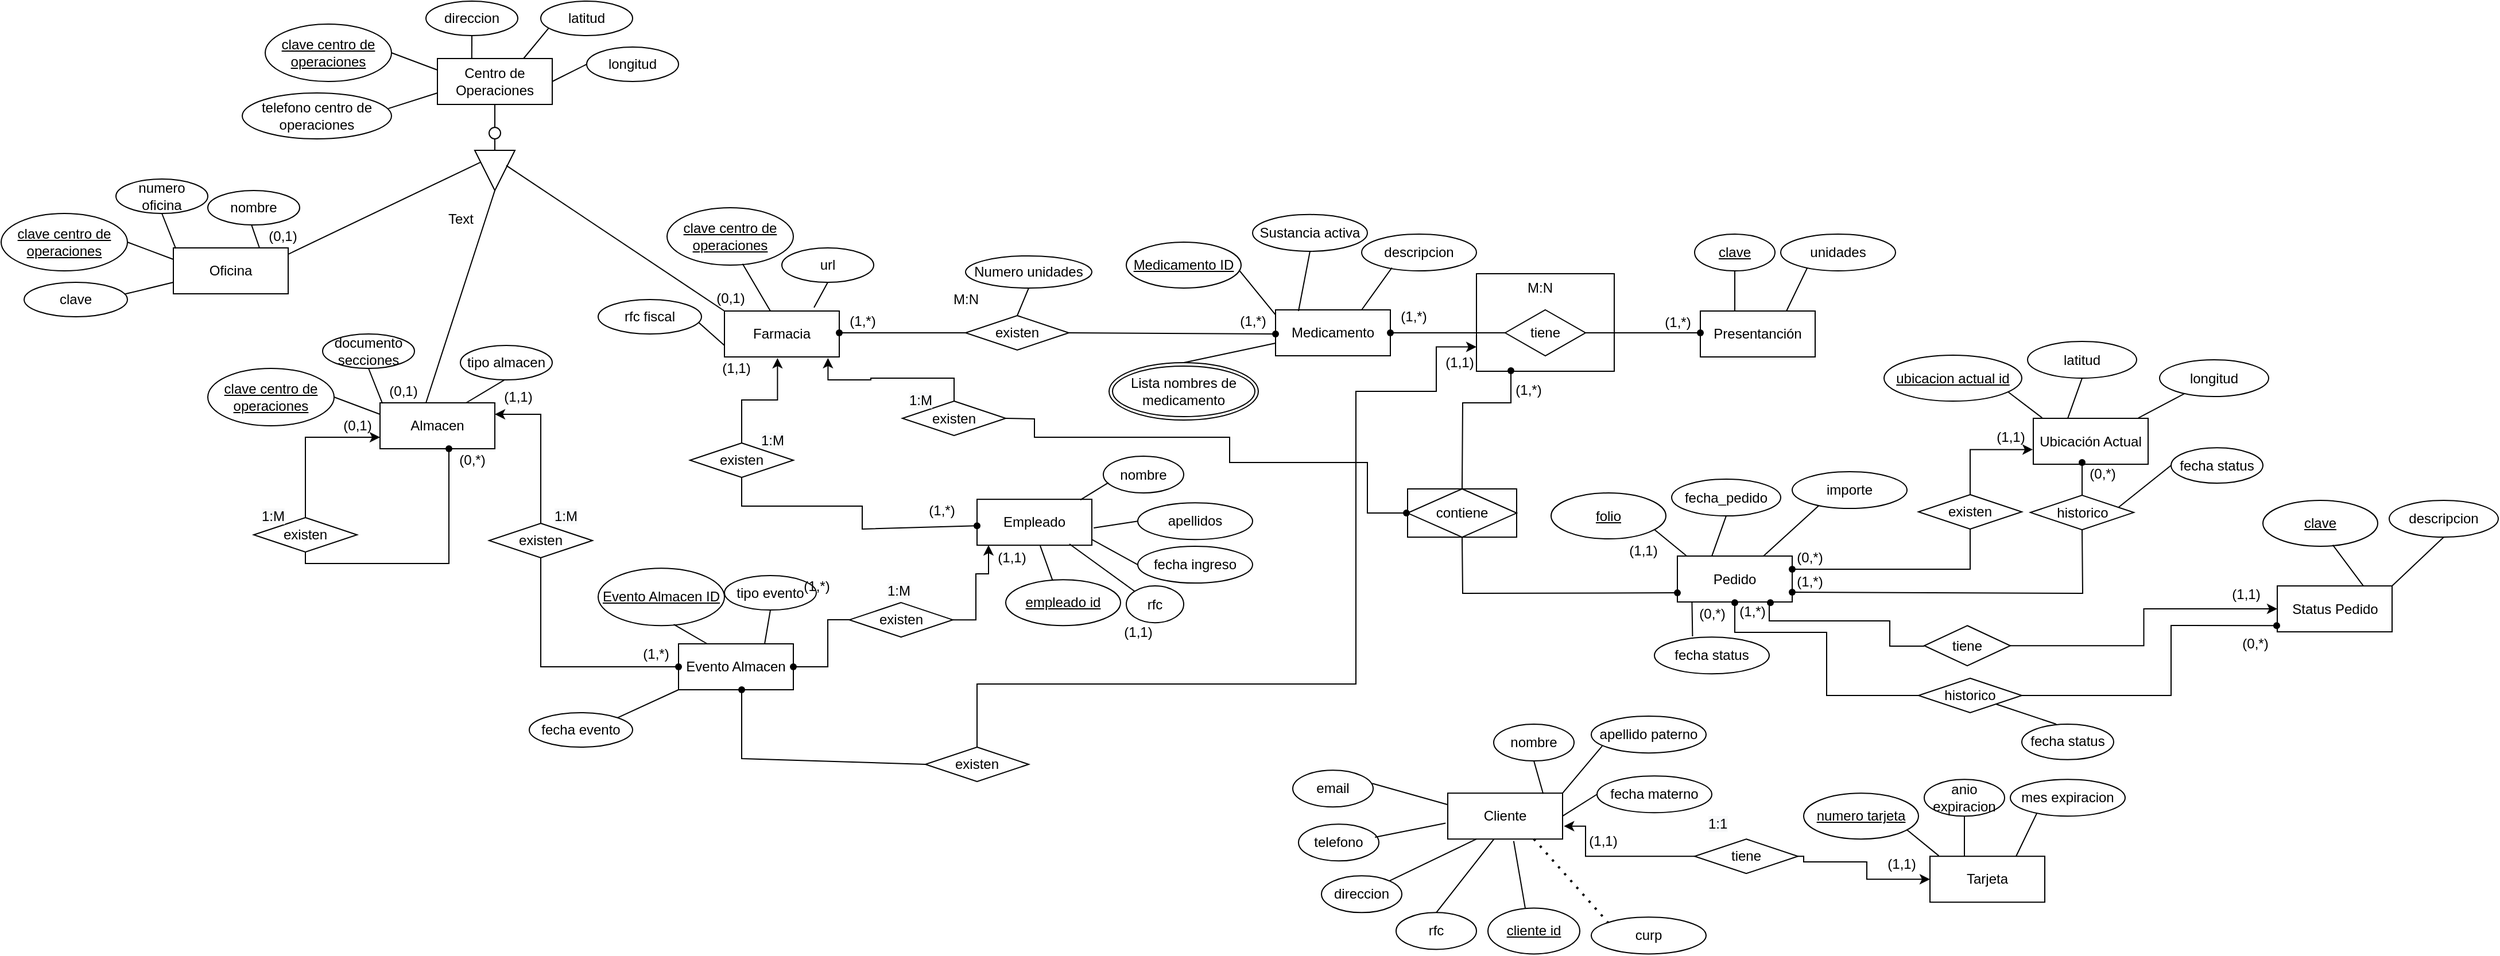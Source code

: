 <mxfile version="16.2.7" type="google"><diagram id="R2lEEEUBdFMjLlhIrx00" name="Page-1"><mxGraphModel dx="1928" dy="565" grid="1" gridSize="10" guides="1" tooltips="1" connect="1" arrows="1" fold="1" page="1" pageScale="1" pageWidth="850" pageHeight="1100" math="0" shadow="0" extFonts="Permanent Marker^https://fonts.googleapis.com/css?family=Permanent+Marker"><root><mxCell id="0"/><mxCell id="1" parent="0"/><mxCell id="APDuBDPMaFRMmXYq7oR3-276" value="" style="rounded=0;whiteSpace=wrap;html=1;" vertex="1" parent="1"><mxGeometry x="1015" y="247.5" width="120" height="85" as="geometry"/></mxCell><mxCell id="APDuBDPMaFRMmXYq7oR3-2" value="Centro de Operaciones" style="whiteSpace=wrap;html=1;align=center;" vertex="1" parent="1"><mxGeometry x="110" y="60" width="100" height="40" as="geometry"/></mxCell><mxCell id="APDuBDPMaFRMmXYq7oR3-3" value="&lt;u&gt;clave centro de operaciones&lt;/u&gt;" style="ellipse;whiteSpace=wrap;html=1;align=center;" vertex="1" parent="1"><mxGeometry x="-40" y="30" width="110" height="50" as="geometry"/></mxCell><mxCell id="APDuBDPMaFRMmXYq7oR3-4" value="" style="endArrow=none;html=1;rounded=0;exitX=0;exitY=0.25;exitDx=0;exitDy=0;entryX=1;entryY=0.5;entryDx=0;entryDy=0;" edge="1" target="APDuBDPMaFRMmXYq7oR3-3" parent="1" source="APDuBDPMaFRMmXYq7oR3-2"><mxGeometry width="50" height="50" relative="1" as="geometry"><mxPoint x="110" y="61.98" as="sourcePoint"/><mxPoint x="110.0" y="42.0" as="targetPoint"/></mxGeometry></mxCell><mxCell id="APDuBDPMaFRMmXYq7oR3-5" value="direccion" style="ellipse;whiteSpace=wrap;html=1;align=center;" vertex="1" parent="1"><mxGeometry x="100" y="10" width="80" height="30" as="geometry"/></mxCell><mxCell id="APDuBDPMaFRMmXYq7oR3-6" value="" style="endArrow=none;html=1;rounded=0;exitX=0.299;exitY=-0.016;exitDx=0;exitDy=0;exitPerimeter=0;entryX=0.5;entryY=1;entryDx=0;entryDy=0;" edge="1" target="APDuBDPMaFRMmXYq7oR3-5" parent="1"><mxGeometry width="50" height="50" relative="1" as="geometry"><mxPoint x="139.9" y="60.0" as="sourcePoint"/><mxPoint x="140" y="40.64" as="targetPoint"/></mxGeometry></mxCell><mxCell id="APDuBDPMaFRMmXYq7oR3-7" value="latitud" style="ellipse;whiteSpace=wrap;html=1;align=center;" vertex="1" parent="1"><mxGeometry x="200" y="10" width="80" height="30" as="geometry"/></mxCell><mxCell id="APDuBDPMaFRMmXYq7oR3-8" value="" style="endArrow=none;html=1;rounded=0;exitX=0.75;exitY=0;exitDx=0;exitDy=0;entryX=0.083;entryY=0.793;entryDx=0;entryDy=0;entryPerimeter=0;" edge="1" parent="1" target="APDuBDPMaFRMmXYq7oR3-7" source="APDuBDPMaFRMmXYq7oR3-2"><mxGeometry width="50" height="50" relative="1" as="geometry"><mxPoint x="259.9" y="60" as="sourcePoint"/><mxPoint x="260" y="40.64" as="targetPoint"/></mxGeometry></mxCell><mxCell id="APDuBDPMaFRMmXYq7oR3-9" value="longitud" style="ellipse;whiteSpace=wrap;html=1;align=center;" vertex="1" parent="1"><mxGeometry x="240" y="50" width="80" height="30" as="geometry"/></mxCell><mxCell id="APDuBDPMaFRMmXYq7oR3-10" value="" style="endArrow=none;html=1;rounded=0;exitX=1;exitY=0.5;exitDx=0;exitDy=0;entryX=0;entryY=0.5;entryDx=0;entryDy=0;" edge="1" parent="1" target="APDuBDPMaFRMmXYq7oR3-9" source="APDuBDPMaFRMmXYq7oR3-2"><mxGeometry width="50" height="50" relative="1" as="geometry"><mxPoint x="269.9" y="110" as="sourcePoint"/><mxPoint x="270" y="90.64" as="targetPoint"/></mxGeometry></mxCell><mxCell id="APDuBDPMaFRMmXYq7oR3-13" value="telefono centro de operaciones" style="ellipse;whiteSpace=wrap;html=1;align=center;" vertex="1" parent="1"><mxGeometry x="-60" y="90" width="130" height="40" as="geometry"/></mxCell><mxCell id="APDuBDPMaFRMmXYq7oR3-14" value="" style="endArrow=none;html=1;rounded=0;exitX=0;exitY=0.75;exitDx=0;exitDy=0;entryX=0.979;entryY=0.339;entryDx=0;entryDy=0;entryPerimeter=0;" edge="1" parent="1" target="APDuBDPMaFRMmXYq7oR3-13" source="APDuBDPMaFRMmXYq7oR3-2"><mxGeometry width="50" height="50" relative="1" as="geometry"><mxPoint x="49.9" y="160" as="sourcePoint"/><mxPoint x="50" y="140.64" as="targetPoint"/></mxGeometry></mxCell><mxCell id="APDuBDPMaFRMmXYq7oR3-15" value="" style="triangle;whiteSpace=wrap;html=1;rotation=90;" vertex="1" parent="1"><mxGeometry x="142.5" y="140" width="35" height="35" as="geometry"/></mxCell><mxCell id="APDuBDPMaFRMmXYq7oR3-17" value="" style="ellipse;whiteSpace=wrap;html=1;aspect=fixed;" vertex="1" parent="1"><mxGeometry x="155" y="120" width="10" height="10" as="geometry"/></mxCell><mxCell id="APDuBDPMaFRMmXYq7oR3-19" value="" style="endArrow=none;html=1;rounded=0;exitX=0.5;exitY=0;exitDx=0;exitDy=0;entryX=0.5;entryY=1;entryDx=0;entryDy=0;" edge="1" parent="1" source="APDuBDPMaFRMmXYq7oR3-17" target="APDuBDPMaFRMmXYq7oR3-2"><mxGeometry width="50" height="50" relative="1" as="geometry"><mxPoint x="140" y="180" as="sourcePoint"/><mxPoint x="190" y="130" as="targetPoint"/></mxGeometry></mxCell><mxCell id="APDuBDPMaFRMmXYq7oR3-21" value="" style="endArrow=none;html=1;rounded=0;exitX=0;exitY=0.5;exitDx=0;exitDy=0;entryX=0.5;entryY=1;entryDx=0;entryDy=0;" edge="1" parent="1" source="APDuBDPMaFRMmXYq7oR3-15" target="APDuBDPMaFRMmXYq7oR3-17"><mxGeometry width="50" height="50" relative="1" as="geometry"><mxPoint x="140" y="180" as="sourcePoint"/><mxPoint x="190" y="130" as="targetPoint"/></mxGeometry></mxCell><mxCell id="APDuBDPMaFRMmXYq7oR3-23" value="Oficina" style="whiteSpace=wrap;html=1;align=center;" vertex="1" parent="1"><mxGeometry x="-120" y="225" width="100" height="40" as="geometry"/></mxCell><mxCell id="APDuBDPMaFRMmXYq7oR3-24" value="&lt;u&gt;clave centro de operaciones&lt;/u&gt;" style="ellipse;whiteSpace=wrap;html=1;align=center;" vertex="1" parent="1"><mxGeometry x="-270" y="195" width="110" height="50" as="geometry"/></mxCell><mxCell id="APDuBDPMaFRMmXYq7oR3-25" value="" style="endArrow=none;html=1;rounded=0;exitX=0;exitY=0.25;exitDx=0;exitDy=0;entryX=1;entryY=0.5;entryDx=0;entryDy=0;" edge="1" parent="1" source="APDuBDPMaFRMmXYq7oR3-23" target="APDuBDPMaFRMmXYq7oR3-24"><mxGeometry width="50" height="50" relative="1" as="geometry"><mxPoint x="-120" y="226.98" as="sourcePoint"/><mxPoint x="-120.0" y="207.0" as="targetPoint"/></mxGeometry></mxCell><mxCell id="APDuBDPMaFRMmXYq7oR3-26" value="numero oficina" style="ellipse;whiteSpace=wrap;html=1;align=center;" vertex="1" parent="1"><mxGeometry x="-170" y="165" width="80" height="30" as="geometry"/></mxCell><mxCell id="APDuBDPMaFRMmXYq7oR3-27" value="" style="endArrow=none;html=1;rounded=0;exitX=0.021;exitY=0.013;exitDx=0;exitDy=0;exitPerimeter=0;entryX=0.5;entryY=1;entryDx=0;entryDy=0;" edge="1" parent="1" target="APDuBDPMaFRMmXYq7oR3-26" source="APDuBDPMaFRMmXYq7oR3-23"><mxGeometry width="50" height="50" relative="1" as="geometry"><mxPoint x="-90.1" y="225" as="sourcePoint"/><mxPoint x="-90" y="205.64" as="targetPoint"/></mxGeometry></mxCell><mxCell id="APDuBDPMaFRMmXYq7oR3-28" value="nombre" style="ellipse;whiteSpace=wrap;html=1;align=center;" vertex="1" parent="1"><mxGeometry x="-90" y="175" width="80" height="30" as="geometry"/></mxCell><mxCell id="APDuBDPMaFRMmXYq7oR3-29" value="" style="endArrow=none;html=1;rounded=0;exitX=0.75;exitY=0;exitDx=0;exitDy=0;entryX=0.477;entryY=1.006;entryDx=0;entryDy=0;entryPerimeter=0;" edge="1" parent="1" source="APDuBDPMaFRMmXYq7oR3-23" target="APDuBDPMaFRMmXYq7oR3-28"><mxGeometry width="50" height="50" relative="1" as="geometry"><mxPoint x="29.9" y="225" as="sourcePoint"/><mxPoint x="30" y="205.64" as="targetPoint"/></mxGeometry></mxCell><mxCell id="APDuBDPMaFRMmXYq7oR3-32" value="clave" style="ellipse;whiteSpace=wrap;html=1;align=center;" vertex="1" parent="1"><mxGeometry x="-250" y="255" width="90" height="30" as="geometry"/></mxCell><mxCell id="APDuBDPMaFRMmXYq7oR3-33" value="" style="endArrow=none;html=1;rounded=0;exitX=0;exitY=0.75;exitDx=0;exitDy=0;entryX=0.979;entryY=0.339;entryDx=0;entryDy=0;entryPerimeter=0;" edge="1" parent="1" source="APDuBDPMaFRMmXYq7oR3-23" target="APDuBDPMaFRMmXYq7oR3-32"><mxGeometry width="50" height="50" relative="1" as="geometry"><mxPoint x="-180.1" y="325" as="sourcePoint"/><mxPoint x="-180" y="305.64" as="targetPoint"/></mxGeometry></mxCell><mxCell id="APDuBDPMaFRMmXYq7oR3-39" value="Almacen" style="whiteSpace=wrap;html=1;align=center;" vertex="1" parent="1"><mxGeometry x="60" y="360" width="100" height="40" as="geometry"/></mxCell><mxCell id="APDuBDPMaFRMmXYq7oR3-40" value="&lt;u&gt;clave centro de operaciones&lt;/u&gt;" style="ellipse;whiteSpace=wrap;html=1;align=center;" vertex="1" parent="1"><mxGeometry x="-90" y="330" width="110" height="50" as="geometry"/></mxCell><mxCell id="APDuBDPMaFRMmXYq7oR3-41" value="" style="endArrow=none;html=1;rounded=0;exitX=0;exitY=0.25;exitDx=0;exitDy=0;entryX=1;entryY=0.5;entryDx=0;entryDy=0;" edge="1" parent="1" source="APDuBDPMaFRMmXYq7oR3-39" target="APDuBDPMaFRMmXYq7oR3-40"><mxGeometry width="50" height="50" relative="1" as="geometry"><mxPoint x="60" y="361.98" as="sourcePoint"/><mxPoint x="60.0" y="342" as="targetPoint"/></mxGeometry></mxCell><mxCell id="APDuBDPMaFRMmXYq7oR3-42" value="documento secciones" style="ellipse;whiteSpace=wrap;html=1;align=center;" vertex="1" parent="1"><mxGeometry x="10" y="300" width="80" height="30" as="geometry"/></mxCell><mxCell id="APDuBDPMaFRMmXYq7oR3-43" value="" style="endArrow=none;html=1;rounded=0;exitX=0.021;exitY=0.013;exitDx=0;exitDy=0;exitPerimeter=0;entryX=0.5;entryY=1;entryDx=0;entryDy=0;" edge="1" parent="1" source="APDuBDPMaFRMmXYq7oR3-39" target="APDuBDPMaFRMmXYq7oR3-42"><mxGeometry width="50" height="50" relative="1" as="geometry"><mxPoint x="89.9" y="360" as="sourcePoint"/><mxPoint x="90" y="340.64" as="targetPoint"/></mxGeometry></mxCell><mxCell id="APDuBDPMaFRMmXYq7oR3-44" value="tipo almacen" style="ellipse;whiteSpace=wrap;html=1;align=center;" vertex="1" parent="1"><mxGeometry x="130" y="310" width="80" height="30" as="geometry"/></mxCell><mxCell id="APDuBDPMaFRMmXYq7oR3-45" value="" style="endArrow=none;html=1;rounded=0;exitX=0.75;exitY=0;exitDx=0;exitDy=0;entryX=0.477;entryY=1.006;entryDx=0;entryDy=0;entryPerimeter=0;" edge="1" parent="1" source="APDuBDPMaFRMmXYq7oR3-39" target="APDuBDPMaFRMmXYq7oR3-44"><mxGeometry width="50" height="50" relative="1" as="geometry"><mxPoint x="209.9" y="360" as="sourcePoint"/><mxPoint x="210" y="340.64" as="targetPoint"/></mxGeometry></mxCell><mxCell id="APDuBDPMaFRMmXYq7oR3-54" style="edgeStyle=orthogonalEdgeStyle;rounded=0;orthogonalLoop=1;jettySize=auto;html=1;exitX=0.5;exitY=0;exitDx=0;exitDy=0;entryX=0;entryY=0.75;entryDx=0;entryDy=0;" edge="1" source="APDuBDPMaFRMmXYq7oR3-55" parent="1" target="APDuBDPMaFRMmXYq7oR3-39"><mxGeometry relative="1" as="geometry"><mxPoint x="-5" y="410" as="targetPoint"/></mxGeometry></mxCell><mxCell id="APDuBDPMaFRMmXYq7oR3-55" value="existen" style="shape=rhombus;perimeter=rhombusPerimeter;whiteSpace=wrap;html=1;align=center;" vertex="1" parent="1"><mxGeometry x="-50" y="460" width="90" height="30" as="geometry"/></mxCell><mxCell id="APDuBDPMaFRMmXYq7oR3-56" value="" style="endArrow=none;html=1;startArrow=none;rounded=0;exitDx=0;exitDy=0;entryX=0.6;entryY=1;entryDx=0;entryDy=0;entryPerimeter=0;edgeStyle=orthogonalEdgeStyle;" edge="1" source="APDuBDPMaFRMmXYq7oR3-61" parent="1" target="APDuBDPMaFRMmXYq7oR3-39"><mxGeometry width="50" height="50" relative="1" as="geometry"><mxPoint x="23" y="500.5" as="sourcePoint"/><mxPoint x="-10" y="530" as="targetPoint"/><Array as="points"/></mxGeometry></mxCell><mxCell id="APDuBDPMaFRMmXYq7oR3-57" value="&lt;meta charset=&quot;utf-8&quot;&gt;&lt;span style=&quot;color: rgb(0, 0, 0); font-family: helvetica; font-size: 12px; font-style: normal; font-weight: 400; letter-spacing: normal; text-align: center; text-indent: 0px; text-transform: none; word-spacing: 0px; background-color: rgb(248, 249, 250); display: inline; float: none;&quot;&gt;1:M&lt;/span&gt;" style="text;whiteSpace=wrap;html=1;" vertex="1" parent="1"><mxGeometry x="-45" y="445" width="50" height="30" as="geometry"/></mxCell><mxCell id="APDuBDPMaFRMmXYq7oR3-58" value="(0,*)" style="text;html=1;align=center;verticalAlign=middle;resizable=0;points=[];autosize=1;strokeColor=none;fillColor=none;" vertex="1" parent="1"><mxGeometry x="120" y="400" width="40" height="20" as="geometry"/></mxCell><mxCell id="APDuBDPMaFRMmXYq7oR3-59" value="(0,1)" style="text;html=1;align=center;verticalAlign=middle;resizable=0;points=[];autosize=1;strokeColor=none;fillColor=none;" vertex="1" parent="1"><mxGeometry x="20" y="370" width="40" height="20" as="geometry"/></mxCell><mxCell id="APDuBDPMaFRMmXYq7oR3-61" value="" style="shape=waypoint;sketch=0;fillStyle=solid;size=6;pointerEvents=1;points=[];fillColor=none;resizable=0;rotatable=0;perimeter=centerPerimeter;snapToPoint=1;shadow=0;" vertex="1" parent="1"><mxGeometry x="100" y="380" width="40" height="40" as="geometry"/></mxCell><mxCell id="APDuBDPMaFRMmXYq7oR3-62" value="" style="endArrow=none;html=1;startArrow=none;rounded=0;exitX=0.5;exitY=1;exitDx=0;exitDy=0;entryDx=0;entryDy=0;entryPerimeter=0;edgeStyle=orthogonalEdgeStyle;" edge="1" parent="1" source="APDuBDPMaFRMmXYq7oR3-55" target="APDuBDPMaFRMmXYq7oR3-61"><mxGeometry width="50" height="50" relative="1" as="geometry"><mxPoint x="-5" y="490" as="sourcePoint"/><mxPoint x="120" y="400" as="targetPoint"/><Array as="points"><mxPoint x="-5" y="500"/><mxPoint x="120" y="500"/></Array></mxGeometry></mxCell><mxCell id="APDuBDPMaFRMmXYq7oR3-63" value="Farmacia" style="whiteSpace=wrap;html=1;align=center;" vertex="1" parent="1"><mxGeometry x="360" y="280" width="100" height="40" as="geometry"/></mxCell><mxCell id="APDuBDPMaFRMmXYq7oR3-64" value="&lt;u&gt;clave centro de operaciones&lt;/u&gt;" style="ellipse;whiteSpace=wrap;html=1;align=center;" vertex="1" parent="1"><mxGeometry x="310" y="190" width="110" height="50" as="geometry"/></mxCell><mxCell id="APDuBDPMaFRMmXYq7oR3-65" value="" style="endArrow=none;html=1;rounded=0;exitX=0.4;exitY=0;exitDx=0;exitDy=0;entryX=0.598;entryY=0.978;entryDx=0;entryDy=0;entryPerimeter=0;exitPerimeter=0;" edge="1" parent="1" source="APDuBDPMaFRMmXYq7oR3-63" target="APDuBDPMaFRMmXYq7oR3-64"><mxGeometry width="50" height="50" relative="1" as="geometry"><mxPoint x="360" y="281.98" as="sourcePoint"/><mxPoint x="360.0" y="262" as="targetPoint"/></mxGeometry></mxCell><mxCell id="APDuBDPMaFRMmXYq7oR3-66" value="url" style="ellipse;whiteSpace=wrap;html=1;align=center;" vertex="1" parent="1"><mxGeometry x="410" y="225" width="80" height="30" as="geometry"/></mxCell><mxCell id="APDuBDPMaFRMmXYq7oR3-67" value="" style="endArrow=none;html=1;rounded=0;exitX=0.78;exitY=-0.074;exitDx=0;exitDy=0;exitPerimeter=0;entryX=0.5;entryY=1;entryDx=0;entryDy=0;" edge="1" parent="1" source="APDuBDPMaFRMmXYq7oR3-63" target="APDuBDPMaFRMmXYq7oR3-66"><mxGeometry width="50" height="50" relative="1" as="geometry"><mxPoint x="389.9" y="280" as="sourcePoint"/><mxPoint x="390" y="260.64" as="targetPoint"/></mxGeometry></mxCell><mxCell id="APDuBDPMaFRMmXYq7oR3-70" value="rfc fiscal" style="ellipse;whiteSpace=wrap;html=1;align=center;" vertex="1" parent="1"><mxGeometry x="250" y="270" width="90" height="30" as="geometry"/></mxCell><mxCell id="APDuBDPMaFRMmXYq7oR3-71" value="" style="endArrow=none;html=1;rounded=0;exitX=0;exitY=0.75;exitDx=0;exitDy=0;entryX=0.974;entryY=0.669;entryDx=0;entryDy=0;entryPerimeter=0;" edge="1" parent="1" source="APDuBDPMaFRMmXYq7oR3-63" target="APDuBDPMaFRMmXYq7oR3-70"><mxGeometry width="50" height="50" relative="1" as="geometry"><mxPoint x="299.9" y="380" as="sourcePoint"/><mxPoint x="300" y="360.64" as="targetPoint"/></mxGeometry></mxCell><mxCell id="APDuBDPMaFRMmXYq7oR3-72" value="" style="endArrow=none;html=1;rounded=0;exitX=1.002;exitY=0.136;exitDx=0;exitDy=0;exitPerimeter=0;entryX=0.291;entryY=0.844;entryDx=0;entryDy=0;entryPerimeter=0;" edge="1" parent="1" source="APDuBDPMaFRMmXYq7oR3-23" target="APDuBDPMaFRMmXYq7oR3-15"><mxGeometry width="50" height="50" relative="1" as="geometry"><mxPoint x="170" y="260" as="sourcePoint"/><mxPoint x="220" y="210" as="targetPoint"/></mxGeometry></mxCell><mxCell id="APDuBDPMaFRMmXYq7oR3-73" value="" style="endArrow=none;html=1;rounded=0;entryX=1;entryY=0.5;entryDx=0;entryDy=0;exitX=0.4;exitY=0;exitDx=0;exitDy=0;exitPerimeter=0;" edge="1" parent="1" source="APDuBDPMaFRMmXYq7oR3-39" target="APDuBDPMaFRMmXYq7oR3-15"><mxGeometry width="50" height="50" relative="1" as="geometry"><mxPoint x="60" y="260" as="sourcePoint"/><mxPoint x="110" y="210" as="targetPoint"/></mxGeometry></mxCell><mxCell id="APDuBDPMaFRMmXYq7oR3-74" value="" style="endArrow=none;html=1;rounded=0;exitX=0;exitY=0;exitDx=0;exitDy=0;entryX=0.376;entryY=0.216;entryDx=0;entryDy=0;entryPerimeter=0;" edge="1" parent="1" source="APDuBDPMaFRMmXYq7oR3-63" target="APDuBDPMaFRMmXYq7oR3-15"><mxGeometry width="50" height="50" relative="1" as="geometry"><mxPoint x="-9.8" y="240.44" as="sourcePoint"/><mxPoint x="157.96" y="160.185" as="targetPoint"/></mxGeometry></mxCell><mxCell id="APDuBDPMaFRMmXYq7oR3-75" value="Medicamento" style="whiteSpace=wrap;html=1;align=center;" vertex="1" parent="1"><mxGeometry x="840" y="279" width="100" height="40" as="geometry"/></mxCell><mxCell id="APDuBDPMaFRMmXYq7oR3-78" value="&lt;u&gt;Medicamento ID&lt;/u&gt;" style="ellipse;whiteSpace=wrap;html=1;align=center;" vertex="1" parent="1"><mxGeometry x="710" y="220" width="100" height="40" as="geometry"/></mxCell><mxCell id="APDuBDPMaFRMmXYq7oR3-79" value="" style="endArrow=none;html=1;rounded=0;exitX=0;exitY=0.108;exitDx=0;exitDy=0;entryX=0.982;entryY=0.608;entryDx=0;entryDy=0;entryPerimeter=0;exitPerimeter=0;" edge="1" target="APDuBDPMaFRMmXYq7oR3-78" parent="1" source="APDuBDPMaFRMmXYq7oR3-75"><mxGeometry width="50" height="50" relative="1" as="geometry"><mxPoint x="916" y="320" as="sourcePoint"/><mxPoint x="1001" y="385.48" as="targetPoint"/></mxGeometry></mxCell><mxCell id="APDuBDPMaFRMmXYq7oR3-85" value="descripcion" style="ellipse;whiteSpace=wrap;html=1;align=center;" vertex="1" parent="1"><mxGeometry x="915" y="212.96" width="100" height="32.04" as="geometry"/></mxCell><mxCell id="APDuBDPMaFRMmXYq7oR3-86" value="" style="endArrow=none;html=1;rounded=0;exitX=0.75;exitY=0;exitDx=0;exitDy=0;entryX=0.264;entryY=0.914;entryDx=0;entryDy=0;entryPerimeter=0;" edge="1" parent="1" target="APDuBDPMaFRMmXYq7oR3-85" source="APDuBDPMaFRMmXYq7oR3-75"><mxGeometry width="50" height="50" relative="1" as="geometry"><mxPoint x="975" y="292.04" as="sourcePoint"/><mxPoint x="945" y="275.64" as="targetPoint"/></mxGeometry></mxCell><mxCell id="APDuBDPMaFRMmXYq7oR3-88" value="existen" style="shape=rhombus;perimeter=rhombusPerimeter;whiteSpace=wrap;html=1;align=center;" vertex="1" parent="1"><mxGeometry x="570" y="284" width="90" height="30" as="geometry"/></mxCell><mxCell id="APDuBDPMaFRMmXYq7oR3-94" value="" style="endArrow=none;html=1;startArrow=none;rounded=0;exitX=0;exitY=0.5;exitDx=0;exitDy=0;" edge="1" target="APDuBDPMaFRMmXYq7oR3-95" parent="1" source="APDuBDPMaFRMmXYq7oR3-88"><mxGeometry width="50" height="50" relative="1" as="geometry"><mxPoint x="478" y="270" as="sourcePoint"/><mxPoint x="408" y="305" as="targetPoint"/></mxGeometry></mxCell><mxCell id="APDuBDPMaFRMmXYq7oR3-95" value="" style="shape=waypoint;sketch=0;fillStyle=solid;size=6;pointerEvents=1;points=[];fillColor=none;resizable=0;rotatable=0;perimeter=centerPerimeter;snapToPoint=1;shadow=0;" vertex="1" parent="1"><mxGeometry x="440" y="279" width="40" height="40" as="geometry"/></mxCell><mxCell id="APDuBDPMaFRMmXYq7oR3-96" value="" style="endArrow=none;html=1;startArrow=none;rounded=0;exitX=1;exitY=0.5;exitDx=0;exitDy=0;" edge="1" target="APDuBDPMaFRMmXYq7oR3-97" parent="1" source="APDuBDPMaFRMmXYq7oR3-88"><mxGeometry width="50" height="50" relative="1" as="geometry"><mxPoint x="698" y="300" as="sourcePoint"/><mxPoint x="628" y="335" as="targetPoint"/></mxGeometry></mxCell><mxCell id="APDuBDPMaFRMmXYq7oR3-97" value="" style="shape=waypoint;sketch=0;fillStyle=solid;size=6;pointerEvents=1;points=[];fillColor=none;resizable=0;rotatable=0;perimeter=centerPerimeter;snapToPoint=1;shadow=0;" vertex="1" parent="1"><mxGeometry x="820" y="280" width="40" height="40" as="geometry"/></mxCell><mxCell id="APDuBDPMaFRMmXYq7oR3-100" value="M:N" style="text;html=1;align=center;verticalAlign=middle;resizable=0;points=[];autosize=1;strokeColor=none;fillColor=none;" vertex="1" parent="1"><mxGeometry x="550" y="260" width="40" height="20" as="geometry"/></mxCell><mxCell id="APDuBDPMaFRMmXYq7oR3-103" value="Numero unidades" style="ellipse;whiteSpace=wrap;html=1;align=center;" vertex="1" parent="1"><mxGeometry x="570" y="231.96" width="110" height="28.04" as="geometry"/></mxCell><mxCell id="APDuBDPMaFRMmXYq7oR3-104" value="" style="endArrow=none;html=1;rounded=0;exitX=0.2;exitY=0;exitDx=0;exitDy=0;exitPerimeter=0;entryX=0.5;entryY=1;entryDx=0;entryDy=0;" edge="1" parent="1" target="APDuBDPMaFRMmXYq7oR3-103"><mxGeometry width="50" height="50" relative="1" as="geometry"><mxPoint x="615" y="284" as="sourcePoint"/><mxPoint x="585" y="267.6" as="targetPoint"/></mxGeometry></mxCell><mxCell id="APDuBDPMaFRMmXYq7oR3-105" value="Lista nombres de medicamento" style="ellipse;shape=doubleEllipse;margin=3;whiteSpace=wrap;html=1;align=center;" vertex="1" parent="1"><mxGeometry x="695" y="325" width="130" height="50" as="geometry"/></mxCell><mxCell id="APDuBDPMaFRMmXYq7oR3-106" value="Evento Almacen" style="whiteSpace=wrap;html=1;align=center;" vertex="1" parent="1"><mxGeometry x="320" y="570" width="100" height="40" as="geometry"/></mxCell><mxCell id="APDuBDPMaFRMmXYq7oR3-107" value="&lt;u&gt;Evento Almacen ID&lt;/u&gt;" style="ellipse;whiteSpace=wrap;html=1;align=center;" vertex="1" parent="1"><mxGeometry x="250" y="504.12" width="110" height="50" as="geometry"/></mxCell><mxCell id="APDuBDPMaFRMmXYq7oR3-108" value="" style="endArrow=none;html=1;rounded=0;exitX=0.25;exitY=0;exitDx=0;exitDy=0;entryX=0.598;entryY=0.978;entryDx=0;entryDy=0;entryPerimeter=0;" edge="1" parent="1" source="APDuBDPMaFRMmXYq7oR3-106" target="APDuBDPMaFRMmXYq7oR3-107"><mxGeometry width="50" height="50" relative="1" as="geometry"><mxPoint x="320" y="511.98" as="sourcePoint"/><mxPoint x="320.0" y="492" as="targetPoint"/></mxGeometry></mxCell><mxCell id="APDuBDPMaFRMmXYq7oR3-109" value="tipo evento" style="ellipse;whiteSpace=wrap;html=1;align=center;" vertex="1" parent="1"><mxGeometry x="360" y="510.56" width="80" height="30" as="geometry"/></mxCell><mxCell id="APDuBDPMaFRMmXYq7oR3-110" value="" style="endArrow=none;html=1;rounded=0;exitX=0.75;exitY=0;exitDx=0;exitDy=0;entryX=0.5;entryY=1;entryDx=0;entryDy=0;" edge="1" parent="1" source="APDuBDPMaFRMmXYq7oR3-106" target="APDuBDPMaFRMmXYq7oR3-109"><mxGeometry width="50" height="50" relative="1" as="geometry"><mxPoint x="349.9" y="510" as="sourcePoint"/><mxPoint x="350" y="490.64" as="targetPoint"/></mxGeometry></mxCell><mxCell id="APDuBDPMaFRMmXYq7oR3-111" value="fecha evento" style="ellipse;whiteSpace=wrap;html=1;align=center;" vertex="1" parent="1"><mxGeometry x="190" y="630" width="90" height="30" as="geometry"/></mxCell><mxCell id="APDuBDPMaFRMmXYq7oR3-112" value="" style="endArrow=none;html=1;rounded=0;exitX=0;exitY=1;exitDx=0;exitDy=0;entryX=1;entryY=0;entryDx=0;entryDy=0;" edge="1" parent="1" source="APDuBDPMaFRMmXYq7oR3-106" target="APDuBDPMaFRMmXYq7oR3-111"><mxGeometry width="50" height="50" relative="1" as="geometry"><mxPoint x="259.9" y="610" as="sourcePoint"/><mxPoint x="260" y="590.64" as="targetPoint"/></mxGeometry></mxCell><mxCell id="APDuBDPMaFRMmXYq7oR3-114" style="edgeStyle=orthogonalEdgeStyle;rounded=0;orthogonalLoop=1;jettySize=auto;html=1;exitX=0.5;exitY=0;exitDx=0;exitDy=0;entryX=1;entryY=0.25;entryDx=0;entryDy=0;" edge="1" source="APDuBDPMaFRMmXYq7oR3-115" parent="1" target="APDuBDPMaFRMmXYq7oR3-39"><mxGeometry relative="1" as="geometry"><mxPoint x="164" y="370" as="targetPoint"/></mxGeometry></mxCell><mxCell id="APDuBDPMaFRMmXYq7oR3-115" value="existen" style="shape=rhombus;perimeter=rhombusPerimeter;whiteSpace=wrap;html=1;align=center;" vertex="1" parent="1"><mxGeometry x="155" y="465" width="90" height="30" as="geometry"/></mxCell><mxCell id="APDuBDPMaFRMmXYq7oR3-117" value="&lt;meta charset=&quot;utf-8&quot;&gt;&lt;span style=&quot;color: rgb(0, 0, 0); font-family: helvetica; font-size: 12px; font-style: normal; font-weight: 400; letter-spacing: normal; text-align: center; text-indent: 0px; text-transform: none; word-spacing: 0px; background-color: rgb(248, 249, 250); display: inline; float: none;&quot;&gt;1:M&lt;/span&gt;" style="text;whiteSpace=wrap;html=1;" vertex="1" parent="1"><mxGeometry x="210" y="445" width="50" height="30" as="geometry"/></mxCell><mxCell id="APDuBDPMaFRMmXYq7oR3-118" value="(1,*)" style="text;html=1;align=center;verticalAlign=middle;resizable=0;points=[];autosize=1;strokeColor=none;fillColor=none;" vertex="1" parent="1"><mxGeometry x="280" y="569.12" width="40" height="20" as="geometry"/></mxCell><mxCell id="APDuBDPMaFRMmXYq7oR3-119" value="(1,1)" style="text;html=1;align=center;verticalAlign=middle;resizable=0;points=[];autosize=1;strokeColor=none;fillColor=none;" vertex="1" parent="1"><mxGeometry x="160" y="345" width="40" height="20" as="geometry"/></mxCell><mxCell id="APDuBDPMaFRMmXYq7oR3-121" value="" style="endArrow=none;html=1;startArrow=none;rounded=0;exitX=0.5;exitY=1;exitDx=0;exitDy=0;" edge="1" target="APDuBDPMaFRMmXYq7oR3-122" parent="1" source="APDuBDPMaFRMmXYq7oR3-115"><mxGeometry width="50" height="50" relative="1" as="geometry"><mxPoint x="378" y="470" as="sourcePoint"/><mxPoint x="308" y="505" as="targetPoint"/><Array as="points"><mxPoint x="200" y="590"/></Array></mxGeometry></mxCell><mxCell id="APDuBDPMaFRMmXYq7oR3-122" value="" style="shape=waypoint;sketch=0;fillStyle=solid;size=6;pointerEvents=1;points=[];fillColor=none;resizable=0;rotatable=0;perimeter=centerPerimeter;snapToPoint=1;shadow=0;" vertex="1" parent="1"><mxGeometry x="300" y="570" width="40" height="40" as="geometry"/></mxCell><mxCell id="APDuBDPMaFRMmXYq7oR3-123" value="(1,*)" style="text;html=1;align=center;verticalAlign=middle;resizable=0;points=[];autosize=1;strokeColor=none;fillColor=none;" vertex="1" parent="1"><mxGeometry x="460" y="279" width="40" height="20" as="geometry"/></mxCell><mxCell id="APDuBDPMaFRMmXYq7oR3-124" value="(1,*)" style="text;html=1;align=center;verticalAlign=middle;resizable=0;points=[];autosize=1;strokeColor=none;fillColor=none;" vertex="1" parent="1"><mxGeometry x="800" y="279" width="40" height="20" as="geometry"/></mxCell><mxCell id="APDuBDPMaFRMmXYq7oR3-125" value="Empleado" style="whiteSpace=wrap;html=1;align=center;" vertex="1" parent="1"><mxGeometry x="580" y="444.08" width="100" height="40" as="geometry"/></mxCell><mxCell id="APDuBDPMaFRMmXYq7oR3-126" value="&lt;u&gt;empleado id&lt;/u&gt;" style="ellipse;whiteSpace=wrap;html=1;align=center;" vertex="1" parent="1"><mxGeometry x="605" y="514.12" width="100" height="40" as="geometry"/></mxCell><mxCell id="APDuBDPMaFRMmXYq7oR3-127" value="" style="endArrow=none;html=1;rounded=0;entryX=0.406;entryY=0.002;entryDx=0;entryDy=0;entryPerimeter=0;exitX=0.55;exitY=1.011;exitDx=0;exitDy=0;exitPerimeter=0;" edge="1" target="APDuBDPMaFRMmXYq7oR3-126" parent="1" source="APDuBDPMaFRMmXYq7oR3-125"><mxGeometry width="50" height="50" relative="1" as="geometry"><mxPoint x="670" y="480" as="sourcePoint"/><mxPoint x="621" y="386.08" as="targetPoint"/></mxGeometry></mxCell><mxCell id="APDuBDPMaFRMmXYq7oR3-129" value="Sustancia activa" style="ellipse;whiteSpace=wrap;html=1;align=center;" vertex="1" parent="1"><mxGeometry x="820" y="195.92" width="100" height="32.04" as="geometry"/></mxCell><mxCell id="APDuBDPMaFRMmXYq7oR3-130" value="" style="endArrow=none;html=1;rounded=0;exitX=0.2;exitY=0;exitDx=0;exitDy=0;exitPerimeter=0;entryX=0.5;entryY=1;entryDx=0;entryDy=0;" edge="1" parent="1" target="APDuBDPMaFRMmXYq7oR3-129"><mxGeometry width="50" height="50" relative="1" as="geometry"><mxPoint x="860" y="280" as="sourcePoint"/><mxPoint x="830" y="263.6" as="targetPoint"/></mxGeometry></mxCell><mxCell id="APDuBDPMaFRMmXYq7oR3-131" value="nombre" style="ellipse;whiteSpace=wrap;html=1;align=center;" vertex="1" parent="1"><mxGeometry x="690" y="406.48" width="70" height="32.04" as="geometry"/></mxCell><mxCell id="APDuBDPMaFRMmXYq7oR3-132" value="" style="endArrow=none;html=1;rounded=0;exitX=0.9;exitY=0.013;exitDx=0;exitDy=0;exitPerimeter=0;entryX=0.063;entryY=0.721;entryDx=0;entryDy=0;entryPerimeter=0;" edge="1" parent="1" target="APDuBDPMaFRMmXYq7oR3-131" source="APDuBDPMaFRMmXYq7oR3-125"><mxGeometry width="50" height="50" relative="1" as="geometry"><mxPoint x="620" y="448.16" as="sourcePoint"/><mxPoint x="590" y="431.76" as="targetPoint"/></mxGeometry></mxCell><mxCell id="APDuBDPMaFRMmXYq7oR3-133" value="apellidos" style="ellipse;whiteSpace=wrap;html=1;align=center;" vertex="1" parent="1"><mxGeometry x="720" y="447.08" width="100" height="32.04" as="geometry"/></mxCell><mxCell id="APDuBDPMaFRMmXYq7oR3-134" value="" style="endArrow=none;html=1;rounded=0;exitX=1.016;exitY=0.623;exitDx=0;exitDy=0;entryX=0;entryY=0.5;entryDx=0;entryDy=0;exitPerimeter=0;" edge="1" parent="1" target="APDuBDPMaFRMmXYq7oR3-133" source="APDuBDPMaFRMmXYq7oR3-125"><mxGeometry width="50" height="50" relative="1" as="geometry"><mxPoint x="730" y="489.08" as="sourcePoint"/><mxPoint x="700" y="472.68" as="targetPoint"/></mxGeometry></mxCell><mxCell id="APDuBDPMaFRMmXYq7oR3-135" value="fecha ingreso" style="ellipse;whiteSpace=wrap;html=1;align=center;" vertex="1" parent="1"><mxGeometry x="720" y="485" width="100" height="32.04" as="geometry"/></mxCell><mxCell id="APDuBDPMaFRMmXYq7oR3-136" value="" style="endArrow=none;html=1;rounded=0;exitX=0.995;exitY=0.869;exitDx=0;exitDy=0;entryX=0;entryY=0.5;entryDx=0;entryDy=0;exitPerimeter=0;" edge="1" parent="1" target="APDuBDPMaFRMmXYq7oR3-135" source="APDuBDPMaFRMmXYq7oR3-125"><mxGeometry width="50" height="50" relative="1" as="geometry"><mxPoint x="760" y="523.16" as="sourcePoint"/><mxPoint x="730" y="506.76" as="targetPoint"/></mxGeometry></mxCell><mxCell id="APDuBDPMaFRMmXYq7oR3-137" value="rfc" style="ellipse;whiteSpace=wrap;html=1;align=center;" vertex="1" parent="1"><mxGeometry x="710" y="519.54" width="50" height="32.04" as="geometry"/></mxCell><mxCell id="APDuBDPMaFRMmXYq7oR3-138" value="" style="endArrow=none;html=1;rounded=0;exitX=0.805;exitY=0.973;exitDx=0;exitDy=0;entryX=0;entryY=0;entryDx=0;entryDy=0;exitPerimeter=0;" edge="1" parent="1" target="APDuBDPMaFRMmXYq7oR3-137" source="APDuBDPMaFRMmXYq7oR3-125"><mxGeometry width="50" height="50" relative="1" as="geometry"><mxPoint x="750" y="573.16" as="sourcePoint"/><mxPoint x="720" y="556.76" as="targetPoint"/></mxGeometry></mxCell><mxCell id="APDuBDPMaFRMmXYq7oR3-147" style="edgeStyle=orthogonalEdgeStyle;rounded=0;orthogonalLoop=1;jettySize=auto;html=1;exitX=0.5;exitY=0;exitDx=0;exitDy=0;entryX=0.462;entryY=1.024;entryDx=0;entryDy=0;entryPerimeter=0;" edge="1" source="APDuBDPMaFRMmXYq7oR3-148" parent="1" target="APDuBDPMaFRMmXYq7oR3-63"><mxGeometry relative="1" as="geometry"><mxPoint x="465" y="310" as="targetPoint"/></mxGeometry></mxCell><mxCell id="APDuBDPMaFRMmXYq7oR3-148" value="existen" style="shape=rhombus;perimeter=rhombusPerimeter;whiteSpace=wrap;html=1;align=center;" vertex="1" parent="1"><mxGeometry x="330" y="395" width="90" height="30" as="geometry"/></mxCell><mxCell id="APDuBDPMaFRMmXYq7oR3-150" value="&lt;meta charset=&quot;utf-8&quot;&gt;&lt;span style=&quot;color: rgb(0, 0, 0); font-family: helvetica; font-size: 12px; font-style: normal; font-weight: 400; letter-spacing: normal; text-align: center; text-indent: 0px; text-transform: none; word-spacing: 0px; background-color: rgb(248, 249, 250); display: inline; float: none;&quot;&gt;1:M&lt;/span&gt;" style="text;whiteSpace=wrap;html=1;" vertex="1" parent="1"><mxGeometry x="390" y="378.52" width="50" height="30" as="geometry"/></mxCell><mxCell id="APDuBDPMaFRMmXYq7oR3-151" value="(1,*)" style="text;html=1;align=center;verticalAlign=middle;resizable=0;points=[];autosize=1;strokeColor=none;fillColor=none;" vertex="1" parent="1"><mxGeometry x="529" y="444.08" width="40" height="20" as="geometry"/></mxCell><mxCell id="APDuBDPMaFRMmXYq7oR3-152" value="(1,1)" style="text;html=1;align=center;verticalAlign=middle;resizable=0;points=[];autosize=1;strokeColor=none;fillColor=none;" vertex="1" parent="1"><mxGeometry x="350" y="320" width="40" height="20" as="geometry"/></mxCell><mxCell id="APDuBDPMaFRMmXYq7oR3-153" value="" style="endArrow=none;html=1;startArrow=none;rounded=0;exitX=0.5;exitY=1;exitDx=0;exitDy=0;entryX=-0.004;entryY=0.575;entryDx=0;entryDy=0;entryPerimeter=0;" edge="1" target="APDuBDPMaFRMmXYq7oR3-125" parent="1" source="APDuBDPMaFRMmXYq7oR3-148"><mxGeometry width="50" height="50" relative="1" as="geometry"><mxPoint x="465" y="410" as="sourcePoint"/><mxPoint x="548" y="445" as="targetPoint"/><Array as="points"><mxPoint x="375" y="450"/><mxPoint x="465" y="450"/><mxPoint x="480" y="450"/><mxPoint x="480" y="470"/></Array></mxGeometry></mxCell><mxCell id="APDuBDPMaFRMmXYq7oR3-154" value="" style="shape=waypoint;sketch=0;fillStyle=solid;size=6;pointerEvents=1;points=[];fillColor=none;resizable=0;rotatable=0;perimeter=centerPerimeter;snapToPoint=1;shadow=0;" vertex="1" parent="1"><mxGeometry x="560" y="447.08" width="40" height="40" as="geometry"/></mxCell><mxCell id="APDuBDPMaFRMmXYq7oR3-169" style="edgeStyle=orthogonalEdgeStyle;rounded=0;orthogonalLoop=1;jettySize=auto;html=1;exitX=1;exitY=0.5;exitDx=0;exitDy=0;" edge="1" source="APDuBDPMaFRMmXYq7oR3-170" parent="1"><mxGeometry relative="1" as="geometry"><mxPoint x="590" y="484" as="targetPoint"/><Array as="points"><mxPoint x="579" y="549"/><mxPoint x="579" y="509"/><mxPoint x="590" y="509"/><mxPoint x="590" y="484"/></Array></mxGeometry></mxCell><mxCell id="APDuBDPMaFRMmXYq7oR3-170" value="existen" style="shape=rhombus;perimeter=rhombusPerimeter;whiteSpace=wrap;html=1;align=center;" vertex="1" parent="1"><mxGeometry x="468.85" y="534.08" width="90" height="30" as="geometry"/></mxCell><mxCell id="APDuBDPMaFRMmXYq7oR3-171" value="" style="endArrow=none;html=1;startArrow=none;rounded=0;entryX=1;entryY=0.5;entryDx=0;entryDy=0;edgeStyle=orthogonalEdgeStyle;" edge="1" source="APDuBDPMaFRMmXYq7oR3-176" parent="1" target="APDuBDPMaFRMmXYq7oR3-106"><mxGeometry width="50" height="50" relative="1" as="geometry"><mxPoint x="470" y="549" as="sourcePoint"/><mxPoint x="514.85" y="604.08" as="targetPoint"/></mxGeometry></mxCell><mxCell id="APDuBDPMaFRMmXYq7oR3-172" value="&lt;meta charset=&quot;utf-8&quot;&gt;&lt;span style=&quot;color: rgb(0, 0, 0); font-family: helvetica; font-size: 12px; font-style: normal; font-weight: 400; letter-spacing: normal; text-align: center; text-indent: 0px; text-transform: none; word-spacing: 0px; background-color: rgb(248, 249, 250); display: inline; float: none;&quot;&gt;1:M&lt;/span&gt;" style="text;whiteSpace=wrap;html=1;" vertex="1" parent="1"><mxGeometry x="500" y="510.0" width="50" height="30" as="geometry"/></mxCell><mxCell id="APDuBDPMaFRMmXYq7oR3-173" value="(1,*)" style="text;html=1;align=center;verticalAlign=middle;resizable=0;points=[];autosize=1;strokeColor=none;fillColor=none;" vertex="1" parent="1"><mxGeometry x="420" y="510.0" width="40" height="20" as="geometry"/></mxCell><mxCell id="APDuBDPMaFRMmXYq7oR3-174" value="(1,1)" style="text;html=1;align=center;verticalAlign=middle;resizable=0;points=[];autosize=1;strokeColor=none;fillColor=none;" vertex="1" parent="1"><mxGeometry x="590" y="485" width="40" height="20" as="geometry"/></mxCell><mxCell id="APDuBDPMaFRMmXYq7oR3-176" value="" style="shape=waypoint;sketch=0;fillStyle=solid;size=6;pointerEvents=1;points=[];fillColor=none;resizable=0;rotatable=0;perimeter=centerPerimeter;snapToPoint=1;shadow=0;" vertex="1" parent="1"><mxGeometry x="400" y="570" width="40" height="40" as="geometry"/></mxCell><mxCell id="APDuBDPMaFRMmXYq7oR3-177" value="" style="endArrow=none;html=1;startArrow=none;rounded=0;entryDx=0;entryDy=0;edgeStyle=orthogonalEdgeStyle;" edge="1" parent="1" target="APDuBDPMaFRMmXYq7oR3-176"><mxGeometry width="50" height="50" relative="1" as="geometry"><mxPoint x="470" y="549" as="sourcePoint"/><mxPoint x="420" y="530" as="targetPoint"/><Array as="points"><mxPoint x="450" y="549"/><mxPoint x="450" y="590"/></Array></mxGeometry></mxCell><mxCell id="APDuBDPMaFRMmXYq7oR3-178" value="Presentanción" style="whiteSpace=wrap;html=1;align=center;" vertex="1" parent="1"><mxGeometry x="1210" y="280" width="100" height="40" as="geometry"/></mxCell><mxCell id="APDuBDPMaFRMmXYq7oR3-181" value="&lt;u&gt;clave&lt;/u&gt;" style="ellipse;whiteSpace=wrap;html=1;align=center;" vertex="1" parent="1"><mxGeometry x="1205" y="212.96" width="70" height="32.04" as="geometry"/></mxCell><mxCell id="APDuBDPMaFRMmXYq7oR3-182" value="" style="endArrow=none;html=1;rounded=0;exitX=0.2;exitY=0;exitDx=0;exitDy=0;exitPerimeter=0;entryX=0.5;entryY=1;entryDx=0;entryDy=0;" edge="1" parent="1" target="APDuBDPMaFRMmXYq7oR3-181"><mxGeometry width="50" height="50" relative="1" as="geometry"><mxPoint x="1240" y="280" as="sourcePoint"/><mxPoint x="1210" y="263.6" as="targetPoint"/></mxGeometry></mxCell><mxCell id="APDuBDPMaFRMmXYq7oR3-183" value="unidades" style="ellipse;whiteSpace=wrap;html=1;align=center;" vertex="1" parent="1"><mxGeometry x="1280" y="212.96" width="100" height="32.04" as="geometry"/></mxCell><mxCell id="APDuBDPMaFRMmXYq7oR3-184" value="" style="endArrow=none;html=1;rounded=0;exitX=0.75;exitY=0;exitDx=0;exitDy=0;entryX=0.23;entryY=0.927;entryDx=0;entryDy=0;entryPerimeter=0;" edge="1" parent="1" target="APDuBDPMaFRMmXYq7oR3-183" source="APDuBDPMaFRMmXYq7oR3-178"><mxGeometry width="50" height="50" relative="1" as="geometry"><mxPoint x="1320" y="279" as="sourcePoint"/><mxPoint x="1290" y="262.6" as="targetPoint"/></mxGeometry></mxCell><mxCell id="APDuBDPMaFRMmXYq7oR3-185" value="tiene" style="shape=rhombus;perimeter=rhombusPerimeter;whiteSpace=wrap;html=1;align=center;" vertex="1" parent="1"><mxGeometry x="1040" y="279" width="70" height="40" as="geometry"/></mxCell><mxCell id="APDuBDPMaFRMmXYq7oR3-186" value="" style="endArrow=none;html=1;startArrow=none;rounded=0;exitX=0;exitY=0.5;exitDx=0;exitDy=0;" edge="1" target="APDuBDPMaFRMmXYq7oR3-187" parent="1" source="APDuBDPMaFRMmXYq7oR3-185"><mxGeometry width="50" height="50" relative="1" as="geometry"><mxPoint x="1078" y="380" as="sourcePoint"/><mxPoint x="1008" y="415" as="targetPoint"/></mxGeometry></mxCell><mxCell id="APDuBDPMaFRMmXYq7oR3-187" value="" style="shape=waypoint;sketch=0;fillStyle=solid;size=6;pointerEvents=1;points=[];fillColor=none;resizable=0;rotatable=0;perimeter=centerPerimeter;snapToPoint=1;shadow=0;" vertex="1" parent="1"><mxGeometry x="920" y="279" width="40" height="40" as="geometry"/></mxCell><mxCell id="APDuBDPMaFRMmXYq7oR3-188" value="" style="endArrow=none;html=1;startArrow=none;rounded=0;exitX=1;exitY=0.5;exitDx=0;exitDy=0;entryX=0.445;entryY=0.484;entryDx=0;entryDy=0;entryPerimeter=0;" edge="1" target="APDuBDPMaFRMmXYq7oR3-189" parent="1"><mxGeometry width="50" height="50" relative="1" as="geometry"><mxPoint x="1109" y="299" as="sourcePoint"/><mxPoint x="1209" y="294" as="targetPoint"/></mxGeometry></mxCell><mxCell id="APDuBDPMaFRMmXYq7oR3-189" value="" style="shape=waypoint;sketch=0;fillStyle=solid;size=6;pointerEvents=1;points=[];fillColor=none;resizable=0;rotatable=0;perimeter=centerPerimeter;snapToPoint=1;shadow=0;" vertex="1" parent="1"><mxGeometry x="1190" y="279" width="40" height="40" as="geometry"/></mxCell><mxCell id="APDuBDPMaFRMmXYq7oR3-190" value="(1,*)" style="text;html=1;align=center;verticalAlign=middle;resizable=0;points=[];autosize=1;strokeColor=none;fillColor=none;" vertex="1" parent="1"><mxGeometry x="940" y="275" width="40" height="20" as="geometry"/></mxCell><mxCell id="APDuBDPMaFRMmXYq7oR3-191" value="(1,*)" style="text;html=1;align=center;verticalAlign=middle;resizable=0;points=[];autosize=1;strokeColor=none;fillColor=none;" vertex="1" parent="1"><mxGeometry x="1170" y="280" width="40" height="20" as="geometry"/></mxCell><mxCell id="APDuBDPMaFRMmXYq7oR3-192" value="M:N" style="text;html=1;align=center;verticalAlign=middle;resizable=0;points=[];autosize=1;strokeColor=none;fillColor=none;" vertex="1" parent="1"><mxGeometry x="1050" y="250" width="40" height="20" as="geometry"/></mxCell><mxCell id="APDuBDPMaFRMmXYq7oR3-193" value="" style="endArrow=none;html=1;rounded=0;exitX=0.5;exitY=0;exitDx=0;exitDy=0;" edge="1" parent="1" source="APDuBDPMaFRMmXYq7oR3-105"><mxGeometry width="50" height="50" relative="1" as="geometry"><mxPoint x="721.52" y="335.75" as="sourcePoint"/><mxPoint x="840" y="308" as="targetPoint"/></mxGeometry></mxCell><mxCell id="APDuBDPMaFRMmXYq7oR3-195" value="Cliente" style="whiteSpace=wrap;html=1;align=center;" vertex="1" parent="1"><mxGeometry x="990" y="700.1" width="100" height="40" as="geometry"/></mxCell><mxCell id="APDuBDPMaFRMmXYq7oR3-196" value="&lt;u&gt;cliente id&lt;/u&gt;" style="ellipse;whiteSpace=wrap;html=1;align=center;" vertex="1" parent="1"><mxGeometry x="1025" y="800.2" width="80" height="40" as="geometry"/></mxCell><mxCell id="APDuBDPMaFRMmXYq7oR3-197" value="" style="endArrow=none;html=1;rounded=0;entryX=0.406;entryY=0.002;entryDx=0;entryDy=0;entryPerimeter=0;exitX=0.574;exitY=1.043;exitDx=0;exitDy=0;exitPerimeter=0;" edge="1" parent="1" source="APDuBDPMaFRMmXYq7oR3-195" target="APDuBDPMaFRMmXYq7oR3-196"><mxGeometry width="50" height="50" relative="1" as="geometry"><mxPoint x="1080" y="736.02" as="sourcePoint"/><mxPoint x="1031" y="642.1" as="targetPoint"/></mxGeometry></mxCell><mxCell id="APDuBDPMaFRMmXYq7oR3-198" value="nombre" style="ellipse;whiteSpace=wrap;html=1;align=center;" vertex="1" parent="1"><mxGeometry x="1030" y="640" width="70" height="32.04" as="geometry"/></mxCell><mxCell id="APDuBDPMaFRMmXYq7oR3-199" value="" style="endArrow=none;html=1;rounded=0;exitX=0.831;exitY=0.013;exitDx=0;exitDy=0;exitPerimeter=0;entryX=0.5;entryY=1;entryDx=0;entryDy=0;" edge="1" parent="1" source="APDuBDPMaFRMmXYq7oR3-195" target="APDuBDPMaFRMmXYq7oR3-198"><mxGeometry width="50" height="50" relative="1" as="geometry"><mxPoint x="1030" y="704.18" as="sourcePoint"/><mxPoint x="1000" y="687.78" as="targetPoint"/></mxGeometry></mxCell><mxCell id="APDuBDPMaFRMmXYq7oR3-200" value="apellido paterno" style="ellipse;whiteSpace=wrap;html=1;align=center;" vertex="1" parent="1"><mxGeometry x="1115" y="633.06" width="100" height="32.04" as="geometry"/></mxCell><mxCell id="APDuBDPMaFRMmXYq7oR3-201" value="" style="endArrow=none;html=1;rounded=0;exitX=1;exitY=0;exitDx=0;exitDy=0;entryX=0.095;entryY=0.813;entryDx=0;entryDy=0;entryPerimeter=0;" edge="1" parent="1" source="APDuBDPMaFRMmXYq7oR3-195" target="APDuBDPMaFRMmXYq7oR3-200"><mxGeometry width="50" height="50" relative="1" as="geometry"><mxPoint x="1140" y="745.1" as="sourcePoint"/><mxPoint x="1110" y="728.7" as="targetPoint"/></mxGeometry></mxCell><mxCell id="APDuBDPMaFRMmXYq7oR3-202" value="fecha materno" style="ellipse;whiteSpace=wrap;html=1;align=center;" vertex="1" parent="1"><mxGeometry x="1120" y="685.1" width="100" height="32.04" as="geometry"/></mxCell><mxCell id="APDuBDPMaFRMmXYq7oR3-203" value="" style="endArrow=none;html=1;rounded=0;exitX=1;exitY=0.5;exitDx=0;exitDy=0;entryX=0;entryY=0.5;entryDx=0;entryDy=0;" edge="1" parent="1" source="APDuBDPMaFRMmXYq7oR3-195" target="APDuBDPMaFRMmXYq7oR3-202"><mxGeometry width="50" height="50" relative="1" as="geometry"><mxPoint x="1170" y="779.18" as="sourcePoint"/><mxPoint x="1140" y="762.78" as="targetPoint"/></mxGeometry></mxCell><mxCell id="APDuBDPMaFRMmXYq7oR3-209" value="curp" style="ellipse;whiteSpace=wrap;html=1;align=center;" vertex="1" parent="1"><mxGeometry x="1115" y="808.16" width="100" height="32.04" as="geometry"/></mxCell><mxCell id="APDuBDPMaFRMmXYq7oR3-211" value="" style="endArrow=none;dashed=1;html=1;dashPattern=1 3;strokeWidth=2;rounded=0;entryX=0;entryY=0;entryDx=0;entryDy=0;exitX=0.75;exitY=1;exitDx=0;exitDy=0;" edge="1" parent="1" source="APDuBDPMaFRMmXYq7oR3-195" target="APDuBDPMaFRMmXYq7oR3-209"><mxGeometry width="50" height="50" relative="1" as="geometry"><mxPoint x="1020" y="730" as="sourcePoint"/><mxPoint x="1070" y="680" as="targetPoint"/></mxGeometry></mxCell><mxCell id="APDuBDPMaFRMmXYq7oR3-212" value="rfc" style="ellipse;whiteSpace=wrap;html=1;align=center;" vertex="1" parent="1"><mxGeometry x="945" y="804.18" width="70" height="32.04" as="geometry"/></mxCell><mxCell id="APDuBDPMaFRMmXYq7oR3-214" value="" style="endArrow=none;html=1;rounded=0;exitX=0.401;exitY=1.005;exitDx=0;exitDy=0;entryX=0.5;entryY=0;entryDx=0;entryDy=0;exitPerimeter=0;" edge="1" parent="1" source="APDuBDPMaFRMmXYq7oR3-195" target="APDuBDPMaFRMmXYq7oR3-212"><mxGeometry width="50" height="50" relative="1" as="geometry"><mxPoint x="690" y="484.08" as="sourcePoint"/><mxPoint x="754.306" y="498.882" as="targetPoint"/></mxGeometry></mxCell><mxCell id="APDuBDPMaFRMmXYq7oR3-216" value="direccion" style="ellipse;whiteSpace=wrap;html=1;align=center;" vertex="1" parent="1"><mxGeometry x="880" y="772.14" width="70" height="32.04" as="geometry"/></mxCell><mxCell id="APDuBDPMaFRMmXYq7oR3-217" value="" style="endArrow=none;html=1;rounded=0;exitX=0.25;exitY=1;exitDx=0;exitDy=0;" edge="1" parent="1" target="APDuBDPMaFRMmXYq7oR3-216" source="APDuBDPMaFRMmXYq7oR3-195"><mxGeometry width="50" height="50" relative="1" as="geometry"><mxPoint x="955.1" y="727.14" as="sourcePoint"/><mxPoint x="679.306" y="485.722" as="targetPoint"/></mxGeometry></mxCell><mxCell id="APDuBDPMaFRMmXYq7oR3-218" value="telefono" style="ellipse;whiteSpace=wrap;html=1;align=center;" vertex="1" parent="1"><mxGeometry x="860" y="727.14" width="70" height="32.04" as="geometry"/></mxCell><mxCell id="APDuBDPMaFRMmXYq7oR3-219" value="" style="endArrow=none;html=1;rounded=0;exitX=-0.019;exitY=0.654;exitDx=0;exitDy=0;entryX=0.952;entryY=0.353;entryDx=0;entryDy=0;exitPerimeter=0;entryPerimeter=0;" edge="1" parent="1" target="APDuBDPMaFRMmXYq7oR3-218" source="APDuBDPMaFRMmXYq7oR3-195"><mxGeometry width="50" height="50" relative="1" as="geometry"><mxPoint x="900.1" y="668.26" as="sourcePoint"/><mxPoint x="624.306" y="426.842" as="targetPoint"/></mxGeometry></mxCell><mxCell id="APDuBDPMaFRMmXYq7oR3-220" value="email" style="ellipse;whiteSpace=wrap;html=1;align=center;" vertex="1" parent="1"><mxGeometry x="855" y="680.1" width="70" height="32.04" as="geometry"/></mxCell><mxCell id="APDuBDPMaFRMmXYq7oR3-221" value="" style="endArrow=none;html=1;rounded=0;exitX=0;exitY=0.25;exitDx=0;exitDy=0;entryX=0.988;entryY=0.36;entryDx=0;entryDy=0;entryPerimeter=0;" edge="1" parent="1" target="APDuBDPMaFRMmXYq7oR3-220" source="APDuBDPMaFRMmXYq7oR3-195"><mxGeometry width="50" height="50" relative="1" as="geometry"><mxPoint x="885.1" y="570" as="sourcePoint"/><mxPoint x="609.306" y="328.582" as="targetPoint"/></mxGeometry></mxCell><mxCell id="APDuBDPMaFRMmXYq7oR3-222" value="Tarjeta" style="whiteSpace=wrap;html=1;align=center;" vertex="1" parent="1"><mxGeometry x="1410" y="755.12" width="100" height="40" as="geometry"/></mxCell><mxCell id="APDuBDPMaFRMmXYq7oR3-223" value="&lt;u&gt;numero tarjeta&lt;/u&gt;" style="ellipse;whiteSpace=wrap;html=1;align=center;" vertex="1" parent="1"><mxGeometry x="1300" y="700.12" width="100" height="40" as="geometry"/></mxCell><mxCell id="APDuBDPMaFRMmXYq7oR3-224" value="" style="endArrow=none;html=1;rounded=0;entryX=0.899;entryY=0.796;entryDx=0;entryDy=0;entryPerimeter=0;exitX=0.077;exitY=-0.011;exitDx=0;exitDy=0;exitPerimeter=0;" edge="1" parent="1" source="APDuBDPMaFRMmXYq7oR3-222" target="APDuBDPMaFRMmXYq7oR3-223"><mxGeometry width="50" height="50" relative="1" as="geometry"><mxPoint x="1380" y="655.12" as="sourcePoint"/><mxPoint x="1431" y="712.12" as="targetPoint"/></mxGeometry></mxCell><mxCell id="APDuBDPMaFRMmXYq7oR3-225" value="anio expiracion" style="ellipse;whiteSpace=wrap;html=1;align=center;" vertex="1" parent="1"><mxGeometry x="1405" y="688.08" width="70" height="32.04" as="geometry"/></mxCell><mxCell id="APDuBDPMaFRMmXYq7oR3-226" value="" style="endArrow=none;html=1;rounded=0;exitX=0.2;exitY=0;exitDx=0;exitDy=0;exitPerimeter=0;entryX=0.5;entryY=1;entryDx=0;entryDy=0;" edge="1" parent="1" target="APDuBDPMaFRMmXYq7oR3-225"><mxGeometry width="50" height="50" relative="1" as="geometry"><mxPoint x="1440" y="755.12" as="sourcePoint"/><mxPoint x="1410" y="738.72" as="targetPoint"/></mxGeometry></mxCell><mxCell id="APDuBDPMaFRMmXYq7oR3-227" value="mes expiracion" style="ellipse;whiteSpace=wrap;html=1;align=center;" vertex="1" parent="1"><mxGeometry x="1480" y="688.08" width="100" height="32.04" as="geometry"/></mxCell><mxCell id="APDuBDPMaFRMmXYq7oR3-228" value="" style="endArrow=none;html=1;rounded=0;exitX=0.75;exitY=0;exitDx=0;exitDy=0;entryX=0.23;entryY=0.927;entryDx=0;entryDy=0;entryPerimeter=0;" edge="1" parent="1" source="APDuBDPMaFRMmXYq7oR3-222"><mxGeometry width="50" height="50" relative="1" as="geometry"><mxPoint x="1520" y="754.12" as="sourcePoint"/><mxPoint x="1503.0" y="717.781" as="targetPoint"/></mxGeometry></mxCell><mxCell id="APDuBDPMaFRMmXYq7oR3-240" style="edgeStyle=orthogonalEdgeStyle;rounded=0;orthogonalLoop=1;jettySize=auto;html=1;exitX=0;exitY=0.5;exitDx=0;exitDy=0;entryX=0.029;entryY=0.586;entryDx=0;entryDy=0;entryPerimeter=0;" edge="1" parent="1" source="APDuBDPMaFRMmXYq7oR3-233"><mxGeometry relative="1" as="geometry"><mxPoint x="1091.16" y="728.86" as="targetPoint"/><Array as="points"><mxPoint x="1110" y="755"/><mxPoint x="1110" y="729"/></Array></mxGeometry></mxCell><mxCell id="APDuBDPMaFRMmXYq7oR3-241" style="edgeStyle=orthogonalEdgeStyle;rounded=0;orthogonalLoop=1;jettySize=auto;html=1;exitX=1;exitY=0.5;exitDx=0;exitDy=0;entryX=0;entryY=0.5;entryDx=0;entryDy=0;" edge="1" parent="1" source="APDuBDPMaFRMmXYq7oR3-233" target="APDuBDPMaFRMmXYq7oR3-222"><mxGeometry relative="1" as="geometry"><mxPoint x="1340.0" y="798.18" as="sourcePoint"/><Array as="points"><mxPoint x="1300" y="760"/><mxPoint x="1355" y="760"/><mxPoint x="1355" y="775"/></Array></mxGeometry></mxCell><mxCell id="APDuBDPMaFRMmXYq7oR3-233" value="tiene" style="shape=rhombus;perimeter=rhombusPerimeter;whiteSpace=wrap;html=1;align=center;" vertex="1" parent="1"><mxGeometry x="1205" y="740.1" width="90" height="30" as="geometry"/></mxCell><mxCell id="APDuBDPMaFRMmXYq7oR3-235" value="&lt;span style=&quot;color: rgb(0 , 0 , 0) ; font-family: &amp;#34;helvetica&amp;#34; ; font-size: 12px ; font-style: normal ; font-weight: 400 ; letter-spacing: normal ; text-align: center ; text-indent: 0px ; text-transform: none ; word-spacing: 0px ; background-color: rgb(248 , 249 , 250) ; display: inline ; float: none&quot;&gt;1:1&lt;/span&gt;" style="text;whiteSpace=wrap;html=1;" vertex="1" parent="1"><mxGeometry x="1215" y="713.16" width="50" height="30" as="geometry"/></mxCell><mxCell id="APDuBDPMaFRMmXYq7oR3-243" value="(1,1)" style="text;html=1;align=center;verticalAlign=middle;resizable=0;points=[];autosize=1;strokeColor=none;fillColor=none;" vertex="1" parent="1"><mxGeometry x="1105" y="732.16" width="40" height="20" as="geometry"/></mxCell><mxCell id="APDuBDPMaFRMmXYq7oR3-244" value="(1,1)" style="text;html=1;align=center;verticalAlign=middle;resizable=0;points=[];autosize=1;strokeColor=none;fillColor=none;" vertex="1" parent="1"><mxGeometry x="1365" y="752.16" width="40" height="20" as="geometry"/></mxCell><mxCell id="APDuBDPMaFRMmXYq7oR3-245" value="Pedido" style="whiteSpace=wrap;html=1;align=center;" vertex="1" parent="1"><mxGeometry x="1190" y="493.52" width="100" height="40" as="geometry"/></mxCell><mxCell id="APDuBDPMaFRMmXYq7oR3-246" value="&lt;u&gt;folio&lt;/u&gt;" style="ellipse;whiteSpace=wrap;html=1;align=center;" vertex="1" parent="1"><mxGeometry x="1080" y="438.52" width="100" height="40" as="geometry"/></mxCell><mxCell id="APDuBDPMaFRMmXYq7oR3-247" value="" style="endArrow=none;html=1;rounded=0;entryX=0.899;entryY=0.796;entryDx=0;entryDy=0;entryPerimeter=0;exitX=0.077;exitY=-0.011;exitDx=0;exitDy=0;exitPerimeter=0;" edge="1" parent="1" source="APDuBDPMaFRMmXYq7oR3-245" target="APDuBDPMaFRMmXYq7oR3-246"><mxGeometry width="50" height="50" relative="1" as="geometry"><mxPoint x="1160" y="393.52" as="sourcePoint"/><mxPoint x="1211" y="450.52" as="targetPoint"/></mxGeometry></mxCell><mxCell id="APDuBDPMaFRMmXYq7oR3-248" value="fecha_pedido" style="ellipse;whiteSpace=wrap;html=1;align=center;" vertex="1" parent="1"><mxGeometry x="1185" y="426.48" width="95" height="32.04" as="geometry"/></mxCell><mxCell id="APDuBDPMaFRMmXYq7oR3-249" value="" style="endArrow=none;html=1;rounded=0;exitX=0.2;exitY=0;exitDx=0;exitDy=0;exitPerimeter=0;entryX=0.5;entryY=1;entryDx=0;entryDy=0;" edge="1" parent="1" target="APDuBDPMaFRMmXYq7oR3-248"><mxGeometry width="50" height="50" relative="1" as="geometry"><mxPoint x="1220" y="493.52" as="sourcePoint"/><mxPoint x="1190" y="477.12" as="targetPoint"/></mxGeometry></mxCell><mxCell id="APDuBDPMaFRMmXYq7oR3-250" value="importe" style="ellipse;whiteSpace=wrap;html=1;align=center;" vertex="1" parent="1"><mxGeometry x="1290" y="420" width="100" height="32.04" as="geometry"/></mxCell><mxCell id="APDuBDPMaFRMmXYq7oR3-251" value="" style="endArrow=none;html=1;rounded=0;exitX=0.75;exitY=0;exitDx=0;exitDy=0;entryX=0.23;entryY=0.927;entryDx=0;entryDy=0;entryPerimeter=0;" edge="1" parent="1" source="APDuBDPMaFRMmXYq7oR3-245" target="APDuBDPMaFRMmXYq7oR3-250"><mxGeometry width="50" height="50" relative="1" as="geometry"><mxPoint x="1300" y="492.52" as="sourcePoint"/><mxPoint x="1270" y="476.12" as="targetPoint"/></mxGeometry></mxCell><mxCell id="APDuBDPMaFRMmXYq7oR3-255" value="fecha status" style="ellipse;whiteSpace=wrap;html=1;align=center;" vertex="1" parent="1"><mxGeometry x="1170" y="564.08" width="100" height="32.04" as="geometry"/></mxCell><mxCell id="APDuBDPMaFRMmXYq7oR3-256" value="" style="endArrow=none;html=1;rounded=0;exitX=0.127;exitY=0.989;exitDx=0;exitDy=0;entryX=0.332;entryY=-0.018;entryDx=0;entryDy=0;exitPerimeter=0;entryPerimeter=0;" edge="1" parent="1" source="APDuBDPMaFRMmXYq7oR3-245" target="APDuBDPMaFRMmXYq7oR3-255"><mxGeometry width="50" height="50" relative="1" as="geometry"><mxPoint x="1275" y="503.52" as="sourcePoint"/><mxPoint x="1343" y="473.681" as="targetPoint"/></mxGeometry></mxCell><mxCell id="APDuBDPMaFRMmXYq7oR3-257" value="Ubicación Actual" style="whiteSpace=wrap;html=1;align=center;" vertex="1" parent="1"><mxGeometry x="1500" y="373.52" width="100" height="40" as="geometry"/></mxCell><mxCell id="APDuBDPMaFRMmXYq7oR3-258" value="&lt;u&gt;ubicacion actual id&lt;/u&gt;" style="ellipse;whiteSpace=wrap;html=1;align=center;" vertex="1" parent="1"><mxGeometry x="1370" y="318.52" width="120" height="40" as="geometry"/></mxCell><mxCell id="APDuBDPMaFRMmXYq7oR3-259" value="" style="endArrow=none;html=1;rounded=0;entryX=0.899;entryY=0.796;entryDx=0;entryDy=0;entryPerimeter=0;exitX=0.077;exitY=-0.011;exitDx=0;exitDy=0;exitPerimeter=0;" edge="1" parent="1" source="APDuBDPMaFRMmXYq7oR3-257" target="APDuBDPMaFRMmXYq7oR3-258"><mxGeometry width="50" height="50" relative="1" as="geometry"><mxPoint x="1470" y="273.52" as="sourcePoint"/><mxPoint x="1521" y="330.52" as="targetPoint"/></mxGeometry></mxCell><mxCell id="APDuBDPMaFRMmXYq7oR3-260" value="latitud" style="ellipse;whiteSpace=wrap;html=1;align=center;" vertex="1" parent="1"><mxGeometry x="1495" y="306.48" width="95" height="32.04" as="geometry"/></mxCell><mxCell id="APDuBDPMaFRMmXYq7oR3-261" value="" style="endArrow=none;html=1;rounded=0;exitX=0.2;exitY=0;exitDx=0;exitDy=0;exitPerimeter=0;entryX=0.5;entryY=1;entryDx=0;entryDy=0;" edge="1" parent="1" target="APDuBDPMaFRMmXYq7oR3-260"><mxGeometry width="50" height="50" relative="1" as="geometry"><mxPoint x="1530" y="373.52" as="sourcePoint"/><mxPoint x="1500" y="357.12" as="targetPoint"/></mxGeometry></mxCell><mxCell id="APDuBDPMaFRMmXYq7oR3-266" value="Status Pedido" style="whiteSpace=wrap;html=1;align=center;" vertex="1" parent="1"><mxGeometry x="1712.5" y="519.54" width="100" height="40" as="geometry"/></mxCell><mxCell id="APDuBDPMaFRMmXYq7oR3-267" value="&lt;u&gt;clave&lt;/u&gt;" style="ellipse;whiteSpace=wrap;html=1;align=center;" vertex="1" parent="1"><mxGeometry x="1700" y="445" width="100" height="40" as="geometry"/></mxCell><mxCell id="APDuBDPMaFRMmXYq7oR3-268" value="" style="endArrow=none;html=1;rounded=0;entryX=0.608;entryY=0.97;entryDx=0;entryDy=0;entryPerimeter=0;exitX=0.75;exitY=0;exitDx=0;exitDy=0;" edge="1" parent="1" source="APDuBDPMaFRMmXYq7oR3-266" target="APDuBDPMaFRMmXYq7oR3-267"><mxGeometry width="50" height="50" relative="1" as="geometry"><mxPoint x="1690" y="405.56" as="sourcePoint"/><mxPoint x="1741" y="462.56" as="targetPoint"/></mxGeometry></mxCell><mxCell id="APDuBDPMaFRMmXYq7oR3-269" value="descripcion" style="ellipse;whiteSpace=wrap;html=1;align=center;" vertex="1" parent="1"><mxGeometry x="1810" y="445.0" width="95" height="32.04" as="geometry"/></mxCell><mxCell id="APDuBDPMaFRMmXYq7oR3-270" value="" style="endArrow=none;html=1;rounded=0;exitX=1;exitY=0;exitDx=0;exitDy=0;entryX=0.5;entryY=1;entryDx=0;entryDy=0;" edge="1" parent="1" target="APDuBDPMaFRMmXYq7oR3-269" source="APDuBDPMaFRMmXYq7oR3-266"><mxGeometry width="50" height="50" relative="1" as="geometry"><mxPoint x="1750" y="505.56" as="sourcePoint"/><mxPoint x="1720" y="489.16" as="targetPoint"/></mxGeometry></mxCell><mxCell id="APDuBDPMaFRMmXYq7oR3-271" value="longitud" style="ellipse;whiteSpace=wrap;html=1;align=center;" vertex="1" parent="1"><mxGeometry x="1610" y="322.5" width="95" height="32.04" as="geometry"/></mxCell><mxCell id="APDuBDPMaFRMmXYq7oR3-274" value="" style="endArrow=none;html=1;rounded=0;exitX=0.915;exitY=-0.008;exitDx=0;exitDy=0;exitPerimeter=0;" edge="1" parent="1" source="APDuBDPMaFRMmXYq7oR3-257" target="APDuBDPMaFRMmXYq7oR3-271"><mxGeometry width="50" height="50" relative="1" as="geometry"><mxPoint x="1540" y="383.52" as="sourcePoint"/><mxPoint x="1552.5" y="348.52" as="targetPoint"/></mxGeometry></mxCell><mxCell id="APDuBDPMaFRMmXYq7oR3-281" value="(1,*)" style="text;html=1;align=center;verticalAlign=middle;resizable=0;points=[];autosize=1;strokeColor=none;fillColor=none;" vertex="1" parent="1"><mxGeometry x="1040" y="338.52" width="40" height="20" as="geometry"/></mxCell><mxCell id="APDuBDPMaFRMmXYq7oR3-287" value="(1,1)" style="text;html=1;align=center;verticalAlign=middle;resizable=0;points=[];autosize=1;strokeColor=none;fillColor=none;" vertex="1" parent="1"><mxGeometry x="1140" y="479.08" width="40" height="20" as="geometry"/></mxCell><mxCell id="APDuBDPMaFRMmXYq7oR3-295" style="edgeStyle=orthogonalEdgeStyle;rounded=0;orthogonalLoop=1;jettySize=auto;html=1;exitX=0.5;exitY=0;exitDx=0;exitDy=0;entryX=-0.004;entryY=0.68;entryDx=0;entryDy=0;entryPerimeter=0;" edge="1" parent="1" source="APDuBDPMaFRMmXYq7oR3-289" target="APDuBDPMaFRMmXYq7oR3-257"><mxGeometry relative="1" as="geometry"/></mxCell><mxCell id="APDuBDPMaFRMmXYq7oR3-289" value="existen" style="shape=rhombus;perimeter=rhombusPerimeter;whiteSpace=wrap;html=1;align=center;" vertex="1" parent="1"><mxGeometry x="1400" y="440" width="90" height="30" as="geometry"/></mxCell><mxCell id="APDuBDPMaFRMmXYq7oR3-292" value="(0,*)" style="text;html=1;align=center;verticalAlign=middle;resizable=0;points=[];autosize=1;strokeColor=none;fillColor=none;" vertex="1" parent="1"><mxGeometry x="1285" y="485" width="40" height="20" as="geometry"/></mxCell><mxCell id="APDuBDPMaFRMmXYq7oR3-293" value="(1,1)" style="text;html=1;align=center;verticalAlign=middle;resizable=0;points=[];autosize=1;strokeColor=none;fillColor=none;" vertex="1" parent="1"><mxGeometry x="1460" y="380" width="40" height="20" as="geometry"/></mxCell><mxCell id="APDuBDPMaFRMmXYq7oR3-296" value="" style="endArrow=none;html=1;startArrow=none;rounded=0;exitX=0.5;exitY=1;exitDx=0;exitDy=0;" edge="1" target="APDuBDPMaFRMmXYq7oR3-297" parent="1" source="APDuBDPMaFRMmXYq7oR3-289"><mxGeometry width="50" height="50" relative="1" as="geometry"><mxPoint x="1428" y="430" as="sourcePoint"/><mxPoint x="1358" y="465" as="targetPoint"/><Array as="points"><mxPoint x="1445" y="505"/></Array></mxGeometry></mxCell><mxCell id="APDuBDPMaFRMmXYq7oR3-297" value="" style="shape=waypoint;sketch=0;fillStyle=solid;size=6;pointerEvents=1;points=[];fillColor=none;resizable=0;rotatable=0;perimeter=centerPerimeter;snapToPoint=1;shadow=0;" vertex="1" parent="1"><mxGeometry x="1270" y="485" width="40" height="40" as="geometry"/></mxCell><mxCell id="APDuBDPMaFRMmXYq7oR3-300" value="historico" style="shape=rhombus;perimeter=rhombusPerimeter;whiteSpace=wrap;html=1;align=center;" vertex="1" parent="1"><mxGeometry x="1497.5" y="440.56" width="90" height="30" as="geometry"/></mxCell><mxCell id="APDuBDPMaFRMmXYq7oR3-302" value="" style="endArrow=none;html=1;startArrow=none;rounded=0;exitDx=0;exitDy=0;" edge="1" parent="1" source="APDuBDPMaFRMmXYq7oR3-303"><mxGeometry width="50" height="50" relative="1" as="geometry"><mxPoint x="1445" y="490.56" as="sourcePoint"/><mxPoint x="1290" y="525.56" as="targetPoint"/><Array as="points"/></mxGeometry></mxCell><mxCell id="APDuBDPMaFRMmXYq7oR3-303" value="" style="shape=waypoint;sketch=0;fillStyle=solid;size=6;pointerEvents=1;points=[];fillColor=none;resizable=0;rotatable=0;perimeter=centerPerimeter;snapToPoint=1;shadow=0;" vertex="1" parent="1"><mxGeometry x="1270" y="505" width="40" height="40" as="geometry"/></mxCell><mxCell id="APDuBDPMaFRMmXYq7oR3-304" value="" style="endArrow=none;html=1;startArrow=none;rounded=0;exitX=0.5;exitY=1;exitDx=0;exitDy=0;" edge="1" parent="1" source="APDuBDPMaFRMmXYq7oR3-300" target="APDuBDPMaFRMmXYq7oR3-303"><mxGeometry width="50" height="50" relative="1" as="geometry"><mxPoint x="1542.5" y="470.56" as="sourcePoint"/><mxPoint x="1290" y="525.56" as="targetPoint"/><Array as="points"><mxPoint x="1543" y="526"/></Array></mxGeometry></mxCell><mxCell id="APDuBDPMaFRMmXYq7oR3-305" value="(1,*)" style="text;html=1;align=center;verticalAlign=middle;resizable=0;points=[];autosize=1;strokeColor=none;fillColor=none;" vertex="1" parent="1"><mxGeometry x="1285" y="505.56" width="40" height="20" as="geometry"/></mxCell><mxCell id="APDuBDPMaFRMmXYq7oR3-307" value="" style="endArrow=none;html=1;startArrow=none;rounded=0;exitX=0.5;exitY=0;exitDx=0;exitDy=0;" edge="1" target="APDuBDPMaFRMmXYq7oR3-308" parent="1" source="APDuBDPMaFRMmXYq7oR3-300"><mxGeometry width="50" height="50" relative="1" as="geometry"><mxPoint x="1478" y="490" as="sourcePoint"/><mxPoint x="1408" y="525" as="targetPoint"/></mxGeometry></mxCell><mxCell id="APDuBDPMaFRMmXYq7oR3-308" value="" style="shape=waypoint;sketch=0;fillStyle=solid;size=6;pointerEvents=1;points=[];fillColor=none;resizable=0;rotatable=0;perimeter=centerPerimeter;snapToPoint=1;shadow=0;" vertex="1" parent="1"><mxGeometry x="1522.5" y="392.04" width="40" height="40" as="geometry"/></mxCell><mxCell id="APDuBDPMaFRMmXYq7oR3-310" value="" style="shape=waypoint;sketch=0;fillStyle=solid;size=6;pointerEvents=1;points=[];fillColor=none;resizable=0;rotatable=0;perimeter=centerPerimeter;snapToPoint=1;shadow=0;" vertex="1" parent="1"><mxGeometry x="1251" y="514.12" width="40" height="40" as="geometry"/></mxCell><mxCell id="APDuBDPMaFRMmXYq7oR3-312" value="" style="shape=waypoint;sketch=0;fillStyle=solid;size=6;pointerEvents=1;points=[];fillColor=none;resizable=0;rotatable=0;perimeter=centerPerimeter;snapToPoint=1;shadow=0;" vertex="1" parent="1"><mxGeometry x="1220" y="514.12" width="40" height="40" as="geometry"/></mxCell><mxCell id="APDuBDPMaFRMmXYq7oR3-317" style="edgeStyle=orthogonalEdgeStyle;rounded=0;orthogonalLoop=1;jettySize=auto;html=1;" edge="1" parent="1" source="APDuBDPMaFRMmXYq7oR3-313" target="APDuBDPMaFRMmXYq7oR3-266"><mxGeometry relative="1" as="geometry"/></mxCell><mxCell id="APDuBDPMaFRMmXYq7oR3-313" value="tiene" style="shape=rhombus;perimeter=rhombusPerimeter;whiteSpace=wrap;html=1;align=center;" vertex="1" parent="1"><mxGeometry x="1405" y="554.12" width="75" height="35" as="geometry"/></mxCell><mxCell id="APDuBDPMaFRMmXYq7oR3-314" value="historico" style="shape=rhombus;perimeter=rhombusPerimeter;whiteSpace=wrap;html=1;align=center;" vertex="1" parent="1"><mxGeometry x="1400" y="600" width="90" height="30" as="geometry"/></mxCell><mxCell id="APDuBDPMaFRMmXYq7oR3-315" value="" style="endArrow=none;html=1;rounded=0;entryX=0;entryY=0.5;entryDx=0;entryDy=0;" edge="1" parent="1" source="APDuBDPMaFRMmXYq7oR3-312" target="APDuBDPMaFRMmXYq7oR3-314"><mxGeometry width="50" height="50" relative="1" as="geometry"><mxPoint x="1380" y="660" as="sourcePoint"/><mxPoint x="1430" y="610" as="targetPoint"/><Array as="points"><mxPoint x="1240" y="560"/><mxPoint x="1320" y="560"/><mxPoint x="1320" y="615"/></Array></mxGeometry></mxCell><mxCell id="APDuBDPMaFRMmXYq7oR3-316" value="" style="endArrow=none;html=1;rounded=0;exitX=0.517;exitY=0.58;exitDx=0;exitDy=0;exitPerimeter=0;" edge="1" parent="1"><mxGeometry width="50" height="50" relative="1" as="geometry"><mxPoint x="1270" y="534.12" as="sourcePoint"/><mxPoint x="1405" y="572" as="targetPoint"/><Array as="points"><mxPoint x="1270" y="550"/><mxPoint x="1375" y="550"/><mxPoint x="1375" y="572"/></Array></mxGeometry></mxCell><mxCell id="APDuBDPMaFRMmXYq7oR3-318" value="" style="endArrow=none;html=1;startArrow=none;rounded=0;exitX=1;exitY=0.5;exitDx=0;exitDy=0;" edge="1" target="APDuBDPMaFRMmXYq7oR3-319" parent="1" source="APDuBDPMaFRMmXYq7oR3-314"><mxGeometry width="50" height="50" relative="1" as="geometry"><mxPoint x="1558" y="530" as="sourcePoint"/><mxPoint x="1488" y="565" as="targetPoint"/><Array as="points"><mxPoint x="1620" y="615"/><mxPoint x="1620" y="554"/></Array></mxGeometry></mxCell><mxCell id="APDuBDPMaFRMmXYq7oR3-319" value="" style="shape=waypoint;sketch=0;fillStyle=solid;size=6;pointerEvents=1;points=[];fillColor=none;resizable=0;rotatable=0;perimeter=centerPerimeter;snapToPoint=1;shadow=0;" vertex="1" parent="1"><mxGeometry x="1692" y="534.08" width="40" height="40" as="geometry"/></mxCell><mxCell id="APDuBDPMaFRMmXYq7oR3-320" value="fecha status" style="ellipse;whiteSpace=wrap;html=1;align=center;" vertex="1" parent="1"><mxGeometry x="1620" y="399.08" width="80" height="30.92" as="geometry"/></mxCell><mxCell id="APDuBDPMaFRMmXYq7oR3-321" value="" style="endArrow=none;html=1;rounded=0;entryX=0;entryY=0.5;entryDx=0;entryDy=0;exitX=0.85;exitY=0.357;exitDx=0;exitDy=0;exitPerimeter=0;" edge="1" target="APDuBDPMaFRMmXYq7oR3-320" parent="1" source="APDuBDPMaFRMmXYq7oR3-300"><mxGeometry width="50" height="50" relative="1" as="geometry"><mxPoint x="1637.364" y="381.04" as="sourcePoint"/><mxPoint x="1763" y="449.04" as="targetPoint"/></mxGeometry></mxCell><mxCell id="APDuBDPMaFRMmXYq7oR3-322" value="fecha status" style="ellipse;whiteSpace=wrap;html=1;align=center;" vertex="1" parent="1"><mxGeometry x="1490" y="640" width="80" height="30.92" as="geometry"/></mxCell><mxCell id="APDuBDPMaFRMmXYq7oR3-323" value="" style="endArrow=none;html=1;rounded=0;entryX=1;entryY=1;entryDx=0;entryDy=0;" edge="1" parent="1" target="APDuBDPMaFRMmXYq7oR3-314"><mxGeometry width="50" height="50" relative="1" as="geometry"><mxPoint x="1520" y="640" as="sourcePoint"/><mxPoint x="1570" y="590" as="targetPoint"/></mxGeometry></mxCell><mxCell id="APDuBDPMaFRMmXYq7oR3-325" value="contiene" style="shape=associativeEntity;whiteSpace=wrap;html=1;align=center;" vertex="1" parent="1"><mxGeometry x="955" y="435" width="95" height="42.04" as="geometry"/></mxCell><mxCell id="APDuBDPMaFRMmXYq7oR3-326" value="" style="endArrow=none;html=1;startArrow=none;rounded=0;exitX=0.5;exitY=0;exitDx=0;exitDy=0;entryX=0.25;entryY=1;entryDx=0;entryDy=0;" edge="1" target="APDuBDPMaFRMmXYq7oR3-276" parent="1" source="APDuBDPMaFRMmXYq7oR3-325"><mxGeometry width="50" height="50" relative="1" as="geometry"><mxPoint x="892.5" y="402.96" as="sourcePoint"/><mxPoint x="890" y="318.52" as="targetPoint"/><Array as="points"><mxPoint x="1003" y="360"/><mxPoint x="1045" y="360"/></Array></mxGeometry></mxCell><mxCell id="APDuBDPMaFRMmXYq7oR3-327" value="" style="shape=waypoint;sketch=0;fillStyle=solid;size=6;pointerEvents=1;points=[];fillColor=none;resizable=0;rotatable=0;perimeter=centerPerimeter;snapToPoint=1;shadow=0;" vertex="1" parent="1"><mxGeometry x="1025" y="312" width="40" height="40" as="geometry"/></mxCell><mxCell id="APDuBDPMaFRMmXYq7oR3-328" value="" style="endArrow=none;html=1;startArrow=none;rounded=0;exitX=0.5;exitY=1;exitDx=0;exitDy=0;" edge="1" target="APDuBDPMaFRMmXYq7oR3-329" parent="1" source="APDuBDPMaFRMmXYq7oR3-325"><mxGeometry width="50" height="50" relative="1" as="geometry"><mxPoint x="928" y="490" as="sourcePoint"/><mxPoint x="858" y="525" as="targetPoint"/><Array as="points"><mxPoint x="1003" y="526"/></Array></mxGeometry></mxCell><mxCell id="APDuBDPMaFRMmXYq7oR3-329" value="" style="shape=waypoint;sketch=0;fillStyle=solid;size=6;pointerEvents=1;points=[];fillColor=none;resizable=0;rotatable=0;perimeter=centerPerimeter;snapToPoint=1;shadow=0;" vertex="1" parent="1"><mxGeometry x="1170" y="505.56" width="40" height="40" as="geometry"/></mxCell><mxCell id="APDuBDPMaFRMmXYq7oR3-332" style="edgeStyle=orthogonalEdgeStyle;rounded=0;orthogonalLoop=1;jettySize=auto;html=1;exitX=0.5;exitY=0;exitDx=0;exitDy=0;entryX=0.902;entryY=1.023;entryDx=0;entryDy=0;entryPerimeter=0;" edge="1" source="APDuBDPMaFRMmXYq7oR3-333" parent="1" target="APDuBDPMaFRMmXYq7oR3-63"><mxGeometry relative="1" as="geometry"><mxPoint x="574" y="306.48" as="targetPoint"/></mxGeometry></mxCell><mxCell id="APDuBDPMaFRMmXYq7oR3-333" value="existen" style="shape=rhombus;perimeter=rhombusPerimeter;whiteSpace=wrap;html=1;align=center;" vertex="1" parent="1"><mxGeometry x="515" y="358.52" width="90" height="30" as="geometry"/></mxCell><mxCell id="APDuBDPMaFRMmXYq7oR3-335" value="&lt;meta charset=&quot;utf-8&quot;&gt;&lt;span style=&quot;color: rgb(0, 0, 0); font-family: helvetica; font-size: 12px; font-style: normal; font-weight: 400; letter-spacing: normal; text-align: center; text-indent: 0px; text-transform: none; word-spacing: 0px; background-color: rgb(248, 249, 250); display: inline; float: none;&quot;&gt;1:M&lt;/span&gt;" style="text;whiteSpace=wrap;html=1;" vertex="1" parent="1"><mxGeometry x="519" y="343.52" width="50" height="30" as="geometry"/></mxCell><mxCell id="APDuBDPMaFRMmXYq7oR3-339" value="" style="endArrow=none;html=1;startArrow=none;rounded=0;exitX=1;exitY=0.5;exitDx=0;exitDy=0;" edge="1" target="APDuBDPMaFRMmXYq7oR3-340" parent="1" source="APDuBDPMaFRMmXYq7oR3-333"><mxGeometry width="50" height="50" relative="1" as="geometry"><mxPoint x="619" y="374" as="sourcePoint"/><mxPoint x="668" y="465" as="targetPoint"/><Array as="points"><mxPoint x="630" y="374"/><mxPoint x="630" y="390"/><mxPoint x="800" y="390"/><mxPoint x="800" y="412"/><mxPoint x="920" y="412"/><mxPoint x="920" y="456"/></Array></mxGeometry></mxCell><mxCell id="APDuBDPMaFRMmXYq7oR3-340" value="" style="shape=waypoint;sketch=0;fillStyle=solid;size=6;pointerEvents=1;points=[];fillColor=none;resizable=0;rotatable=0;perimeter=centerPerimeter;snapToPoint=1;shadow=0;" vertex="1" parent="1"><mxGeometry x="934" y="436" width="40" height="40" as="geometry"/></mxCell><mxCell id="APDuBDPMaFRMmXYq7oR3-342" style="edgeStyle=orthogonalEdgeStyle;rounded=0;orthogonalLoop=1;jettySize=auto;html=1;exitX=0.5;exitY=0;exitDx=0;exitDy=0;entryX=0;entryY=0.75;entryDx=0;entryDy=0;" edge="1" source="APDuBDPMaFRMmXYq7oR3-343" parent="1" target="APDuBDPMaFRMmXYq7oR3-276"><mxGeometry relative="1" as="geometry"><mxPoint x="940" y="330" as="targetPoint"/><Array as="points"><mxPoint x="580" y="605"/><mxPoint x="910" y="605"/><mxPoint x="910" y="350"/><mxPoint x="980" y="350"/><mxPoint x="980" y="311"/></Array></mxGeometry></mxCell><mxCell id="APDuBDPMaFRMmXYq7oR3-343" value="existen" style="shape=rhombus;perimeter=rhombusPerimeter;whiteSpace=wrap;html=1;align=center;" vertex="1" parent="1"><mxGeometry x="535" y="660" width="90" height="30" as="geometry"/></mxCell><mxCell id="APDuBDPMaFRMmXYq7oR3-347" value="(1,1)" style="text;html=1;align=center;verticalAlign=middle;resizable=0;points=[];autosize=1;strokeColor=none;fillColor=none;" vertex="1" parent="1"><mxGeometry x="700" y="550" width="40" height="20" as="geometry"/></mxCell><mxCell id="APDuBDPMaFRMmXYq7oR3-351" value="" style="endArrow=none;html=1;startArrow=none;rounded=0;exitX=0;exitY=0.5;exitDx=0;exitDy=0;" edge="1" target="APDuBDPMaFRMmXYq7oR3-352" parent="1" source="APDuBDPMaFRMmXYq7oR3-343"><mxGeometry width="50" height="50" relative="1" as="geometry"><mxPoint x="558" y="690" as="sourcePoint"/><mxPoint x="488" y="725" as="targetPoint"/><Array as="points"><mxPoint x="375" y="670"/></Array></mxGeometry></mxCell><mxCell id="APDuBDPMaFRMmXYq7oR3-352" value="" style="shape=waypoint;sketch=0;fillStyle=solid;size=6;pointerEvents=1;points=[];fillColor=none;resizable=0;rotatable=0;perimeter=centerPerimeter;snapToPoint=1;shadow=0;" vertex="1" parent="1"><mxGeometry x="355" y="590" width="40" height="40" as="geometry"/></mxCell><mxCell id="APDuBDPMaFRMmXYq7oR3-353" value="(0,*)" style="text;html=1;align=center;verticalAlign=middle;resizable=0;points=[];autosize=1;strokeColor=none;fillColor=none;" vertex="1" parent="1"><mxGeometry x="1200" y="533.52" width="40" height="20" as="geometry"/></mxCell><mxCell id="APDuBDPMaFRMmXYq7oR3-354" value="(1,*)" style="text;html=1;align=center;verticalAlign=middle;resizable=0;points=[];autosize=1;strokeColor=none;fillColor=none;" vertex="1" parent="1"><mxGeometry x="1235" y="531.58" width="40" height="20" as="geometry"/></mxCell><mxCell id="APDuBDPMaFRMmXYq7oR3-355" value="(0,*)" style="text;html=1;align=center;verticalAlign=middle;resizable=0;points=[];autosize=1;strokeColor=none;fillColor=none;" vertex="1" parent="1"><mxGeometry x="1540" y="412.04" width="40" height="20" as="geometry"/></mxCell><mxCell id="APDuBDPMaFRMmXYq7oR3-356" value="(0,*)" style="text;html=1;align=center;verticalAlign=middle;resizable=0;points=[];autosize=1;strokeColor=none;fillColor=none;" vertex="1" parent="1"><mxGeometry x="1672.5" y="559.54" width="40" height="20" as="geometry"/></mxCell><mxCell id="APDuBDPMaFRMmXYq7oR3-357" value="(1,1)" style="text;html=1;align=center;verticalAlign=middle;resizable=0;points=[];autosize=1;strokeColor=none;fillColor=none;" vertex="1" parent="1"><mxGeometry x="1665" y="517.04" width="40" height="20" as="geometry"/></mxCell><mxCell id="APDuBDPMaFRMmXYq7oR3-358" value="(1,1)" style="text;html=1;align=center;verticalAlign=middle;resizable=0;points=[];autosize=1;strokeColor=none;fillColor=none;" vertex="1" parent="1"><mxGeometry x="980" y="315" width="40" height="20" as="geometry"/></mxCell><mxCell id="APDuBDPMaFRMmXYq7oR3-359" value="(0,1)" style="text;html=1;align=center;verticalAlign=middle;resizable=0;points=[];autosize=1;strokeColor=none;fillColor=none;" vertex="1" parent="1"><mxGeometry x="-45" y="205" width="40" height="20" as="geometry"/></mxCell><mxCell id="APDuBDPMaFRMmXYq7oR3-360" value="(0,1)" style="text;html=1;align=center;verticalAlign=middle;resizable=0;points=[];autosize=1;strokeColor=none;fillColor=none;" vertex="1" parent="1"><mxGeometry x="60" y="340" width="40" height="20" as="geometry"/></mxCell><mxCell id="APDuBDPMaFRMmXYq7oR3-361" value="(0,1)" style="text;html=1;align=center;verticalAlign=middle;resizable=0;points=[];autosize=1;strokeColor=none;fillColor=none;" vertex="1" parent="1"><mxGeometry x="345" y="259" width="40" height="20" as="geometry"/></mxCell><mxCell id="APDuBDPMaFRMmXYq7oR3-362" value="Text" style="text;html=1;align=center;verticalAlign=middle;resizable=0;points=[];autosize=1;strokeColor=none;fillColor=none;" vertex="1" parent="1"><mxGeometry x="110" y="190" width="40" height="20" as="geometry"/></mxCell></root></mxGraphModel></diagram></mxfile>